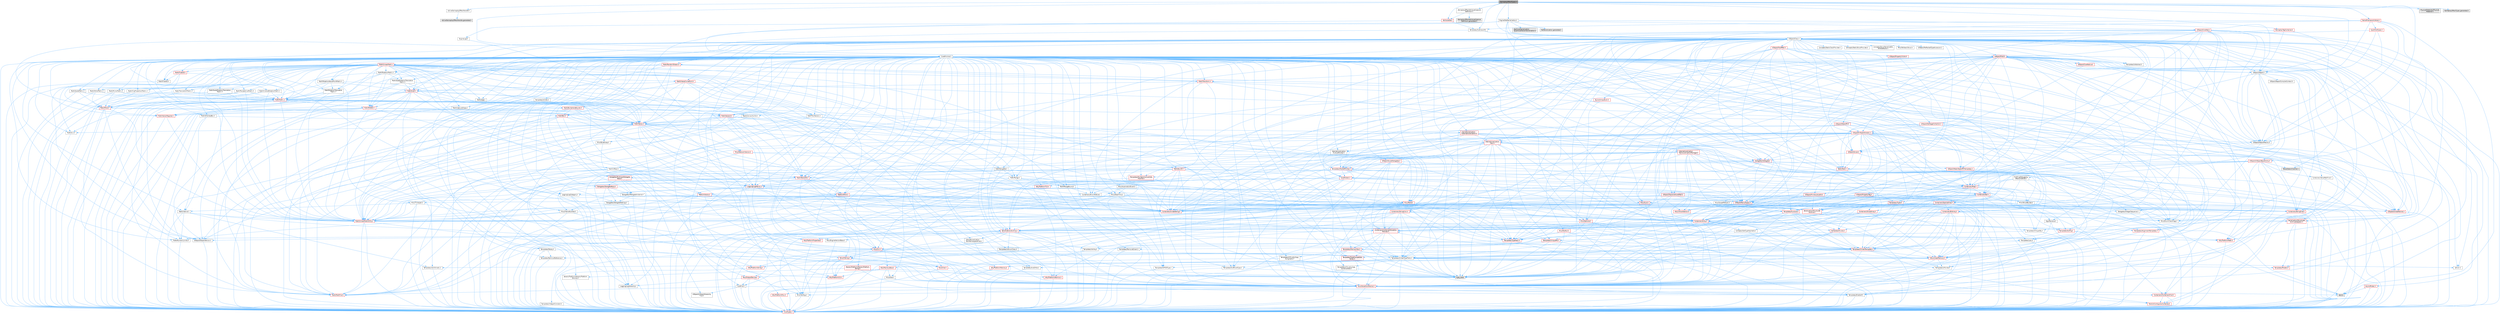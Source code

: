 digraph "GameplayEffectTypes.h"
{
 // INTERACTIVE_SVG=YES
 // LATEX_PDF_SIZE
  bgcolor="transparent";
  edge [fontname=Helvetica,fontsize=10,labelfontname=Helvetica,labelfontsize=10];
  node [fontname=Helvetica,fontsize=10,shape=box,height=0.2,width=0.4];
  Node1 [id="Node000001",label="GameplayEffectTypes.h",height=0.2,width=0.4,color="gray40", fillcolor="grey60", style="filled", fontcolor="black",tooltip=" "];
  Node1 -> Node2 [id="edge1_Node000001_Node000002",color="steelblue1",style="solid",tooltip=" "];
  Node2 [id="Node000002",label="ActiveGameplayEffectHandle.h",height=0.2,width=0.4,color="grey40", fillcolor="white", style="filled",URL="$db/d0a/ActiveGameplayEffectHandle_8h.html",tooltip=" "];
  Node2 -> Node3 [id="edge2_Node000002_Node000003",color="steelblue1",style="solid",tooltip=" "];
  Node3 [id="Node000003",label="ActiveGameplayEffectHandle.generated.h",height=0.2,width=0.4,color="grey60", fillcolor="#E0E0E0", style="filled",tooltip=" "];
  Node1 -> Node4 [id="edge3_Node000001_Node000004",color="steelblue1",style="solid",tooltip=" "];
  Node4 [id="Node000004",label="CoreMinimal.h",height=0.2,width=0.4,color="grey40", fillcolor="white", style="filled",URL="$d7/d67/CoreMinimal_8h.html",tooltip=" "];
  Node4 -> Node5 [id="edge4_Node000004_Node000005",color="steelblue1",style="solid",tooltip=" "];
  Node5 [id="Node000005",label="CoreTypes.h",height=0.2,width=0.4,color="red", fillcolor="#FFF0F0", style="filled",URL="$dc/dec/CoreTypes_8h.html",tooltip=" "];
  Node4 -> Node19 [id="edge5_Node000004_Node000019",color="steelblue1",style="solid",tooltip=" "];
  Node19 [id="Node000019",label="CoreFwd.h",height=0.2,width=0.4,color="grey40", fillcolor="white", style="filled",URL="$d1/d1e/CoreFwd_8h.html",tooltip=" "];
  Node19 -> Node5 [id="edge6_Node000019_Node000005",color="steelblue1",style="solid",tooltip=" "];
  Node19 -> Node20 [id="edge7_Node000019_Node000020",color="steelblue1",style="solid",tooltip=" "];
  Node20 [id="Node000020",label="Containers/ContainersFwd.h",height=0.2,width=0.4,color="red", fillcolor="#FFF0F0", style="filled",URL="$d4/d0a/ContainersFwd_8h.html",tooltip=" "];
  Node20 -> Node5 [id="edge8_Node000020_Node000005",color="steelblue1",style="solid",tooltip=" "];
  Node20 -> Node21 [id="edge9_Node000020_Node000021",color="steelblue1",style="solid",tooltip=" "];
  Node21 [id="Node000021",label="Traits/IsContiguousContainer.h",height=0.2,width=0.4,color="red", fillcolor="#FFF0F0", style="filled",URL="$d5/d3c/IsContiguousContainer_8h.html",tooltip=" "];
  Node21 -> Node5 [id="edge10_Node000021_Node000005",color="steelblue1",style="solid",tooltip=" "];
  Node19 -> Node24 [id="edge11_Node000019_Node000024",color="steelblue1",style="solid",tooltip=" "];
  Node24 [id="Node000024",label="Math/MathFwd.h",height=0.2,width=0.4,color="red", fillcolor="#FFF0F0", style="filled",URL="$d2/d10/MathFwd_8h.html",tooltip=" "];
  Node19 -> Node25 [id="edge12_Node000019_Node000025",color="steelblue1",style="solid",tooltip=" "];
  Node25 [id="Node000025",label="UObject/UObjectHierarchy\lFwd.h",height=0.2,width=0.4,color="grey40", fillcolor="white", style="filled",URL="$d3/d13/UObjectHierarchyFwd_8h.html",tooltip=" "];
  Node4 -> Node25 [id="edge13_Node000004_Node000025",color="steelblue1",style="solid",tooltip=" "];
  Node4 -> Node20 [id="edge14_Node000004_Node000020",color="steelblue1",style="solid",tooltip=" "];
  Node4 -> Node26 [id="edge15_Node000004_Node000026",color="steelblue1",style="solid",tooltip=" "];
  Node26 [id="Node000026",label="Misc/VarArgs.h",height=0.2,width=0.4,color="grey40", fillcolor="white", style="filled",URL="$d5/d6f/VarArgs_8h.html",tooltip=" "];
  Node26 -> Node5 [id="edge16_Node000026_Node000005",color="steelblue1",style="solid",tooltip=" "];
  Node4 -> Node27 [id="edge17_Node000004_Node000027",color="steelblue1",style="solid",tooltip=" "];
  Node27 [id="Node000027",label="Logging/LogVerbosity.h",height=0.2,width=0.4,color="grey40", fillcolor="white", style="filled",URL="$d2/d8f/LogVerbosity_8h.html",tooltip=" "];
  Node27 -> Node5 [id="edge18_Node000027_Node000005",color="steelblue1",style="solid",tooltip=" "];
  Node4 -> Node28 [id="edge19_Node000004_Node000028",color="steelblue1",style="solid",tooltip=" "];
  Node28 [id="Node000028",label="Misc/OutputDevice.h",height=0.2,width=0.4,color="red", fillcolor="#FFF0F0", style="filled",URL="$d7/d32/OutputDevice_8h.html",tooltip=" "];
  Node28 -> Node19 [id="edge20_Node000028_Node000019",color="steelblue1",style="solid",tooltip=" "];
  Node28 -> Node5 [id="edge21_Node000028_Node000005",color="steelblue1",style="solid",tooltip=" "];
  Node28 -> Node27 [id="edge22_Node000028_Node000027",color="steelblue1",style="solid",tooltip=" "];
  Node28 -> Node26 [id="edge23_Node000028_Node000026",color="steelblue1",style="solid",tooltip=" "];
  Node4 -> Node34 [id="edge24_Node000004_Node000034",color="steelblue1",style="solid",tooltip=" "];
  Node34 [id="Node000034",label="HAL/PlatformCrt.h",height=0.2,width=0.4,color="red", fillcolor="#FFF0F0", style="filled",URL="$d8/d75/PlatformCrt_8h.html",tooltip=" "];
  Node4 -> Node44 [id="edge25_Node000004_Node000044",color="steelblue1",style="solid",tooltip=" "];
  Node44 [id="Node000044",label="HAL/PlatformMisc.h",height=0.2,width=0.4,color="red", fillcolor="#FFF0F0", style="filled",URL="$d0/df5/PlatformMisc_8h.html",tooltip=" "];
  Node44 -> Node5 [id="edge26_Node000044_Node000005",color="steelblue1",style="solid",tooltip=" "];
  Node4 -> Node63 [id="edge27_Node000004_Node000063",color="steelblue1",style="solid",tooltip=" "];
  Node63 [id="Node000063",label="Misc/AssertionMacros.h",height=0.2,width=0.4,color="red", fillcolor="#FFF0F0", style="filled",URL="$d0/dfa/AssertionMacros_8h.html",tooltip=" "];
  Node63 -> Node5 [id="edge28_Node000063_Node000005",color="steelblue1",style="solid",tooltip=" "];
  Node63 -> Node44 [id="edge29_Node000063_Node000044",color="steelblue1",style="solid",tooltip=" "];
  Node63 -> Node64 [id="edge30_Node000063_Node000064",color="steelblue1",style="solid",tooltip=" "];
  Node64 [id="Node000064",label="Templates/EnableIf.h",height=0.2,width=0.4,color="grey40", fillcolor="white", style="filled",URL="$d7/d60/EnableIf_8h.html",tooltip=" "];
  Node64 -> Node5 [id="edge31_Node000064_Node000005",color="steelblue1",style="solid",tooltip=" "];
  Node63 -> Node26 [id="edge32_Node000063_Node000026",color="steelblue1",style="solid",tooltip=" "];
  Node63 -> Node71 [id="edge33_Node000063_Node000071",color="steelblue1",style="solid",tooltip=" "];
  Node71 [id="Node000071",label="atomic",height=0.2,width=0.4,color="grey60", fillcolor="#E0E0E0", style="filled",tooltip=" "];
  Node4 -> Node72 [id="edge34_Node000004_Node000072",color="steelblue1",style="solid",tooltip=" "];
  Node72 [id="Node000072",label="Templates/IsPointer.h",height=0.2,width=0.4,color="grey40", fillcolor="white", style="filled",URL="$d7/d05/IsPointer_8h.html",tooltip=" "];
  Node72 -> Node5 [id="edge35_Node000072_Node000005",color="steelblue1",style="solid",tooltip=" "];
  Node4 -> Node73 [id="edge36_Node000004_Node000073",color="steelblue1",style="solid",tooltip=" "];
  Node73 [id="Node000073",label="HAL/PlatformMemory.h",height=0.2,width=0.4,color="red", fillcolor="#FFF0F0", style="filled",URL="$de/d68/PlatformMemory_8h.html",tooltip=" "];
  Node73 -> Node5 [id="edge37_Node000073_Node000005",color="steelblue1",style="solid",tooltip=" "];
  Node4 -> Node56 [id="edge38_Node000004_Node000056",color="steelblue1",style="solid",tooltip=" "];
  Node56 [id="Node000056",label="HAL/PlatformAtomics.h",height=0.2,width=0.4,color="red", fillcolor="#FFF0F0", style="filled",URL="$d3/d36/PlatformAtomics_8h.html",tooltip=" "];
  Node56 -> Node5 [id="edge39_Node000056_Node000005",color="steelblue1",style="solid",tooltip=" "];
  Node4 -> Node78 [id="edge40_Node000004_Node000078",color="steelblue1",style="solid",tooltip=" "];
  Node78 [id="Node000078",label="Misc/Exec.h",height=0.2,width=0.4,color="grey40", fillcolor="white", style="filled",URL="$de/ddb/Exec_8h.html",tooltip=" "];
  Node78 -> Node5 [id="edge41_Node000078_Node000005",color="steelblue1",style="solid",tooltip=" "];
  Node78 -> Node63 [id="edge42_Node000078_Node000063",color="steelblue1",style="solid",tooltip=" "];
  Node4 -> Node79 [id="edge43_Node000004_Node000079",color="steelblue1",style="solid",tooltip=" "];
  Node79 [id="Node000079",label="HAL/MemoryBase.h",height=0.2,width=0.4,color="red", fillcolor="#FFF0F0", style="filled",URL="$d6/d9f/MemoryBase_8h.html",tooltip=" "];
  Node79 -> Node5 [id="edge44_Node000079_Node000005",color="steelblue1",style="solid",tooltip=" "];
  Node79 -> Node56 [id="edge45_Node000079_Node000056",color="steelblue1",style="solid",tooltip=" "];
  Node79 -> Node34 [id="edge46_Node000079_Node000034",color="steelblue1",style="solid",tooltip=" "];
  Node79 -> Node78 [id="edge47_Node000079_Node000078",color="steelblue1",style="solid",tooltip=" "];
  Node79 -> Node28 [id="edge48_Node000079_Node000028",color="steelblue1",style="solid",tooltip=" "];
  Node4 -> Node89 [id="edge49_Node000004_Node000089",color="steelblue1",style="solid",tooltip=" "];
  Node89 [id="Node000089",label="HAL/UnrealMemory.h",height=0.2,width=0.4,color="red", fillcolor="#FFF0F0", style="filled",URL="$d9/d96/UnrealMemory_8h.html",tooltip=" "];
  Node89 -> Node5 [id="edge50_Node000089_Node000005",color="steelblue1",style="solid",tooltip=" "];
  Node89 -> Node79 [id="edge51_Node000089_Node000079",color="steelblue1",style="solid",tooltip=" "];
  Node89 -> Node73 [id="edge52_Node000089_Node000073",color="steelblue1",style="solid",tooltip=" "];
  Node89 -> Node72 [id="edge53_Node000089_Node000072",color="steelblue1",style="solid",tooltip=" "];
  Node4 -> Node91 [id="edge54_Node000004_Node000091",color="steelblue1",style="solid",tooltip=" "];
  Node91 [id="Node000091",label="Templates/IsArithmetic.h",height=0.2,width=0.4,color="grey40", fillcolor="white", style="filled",URL="$d2/d5d/IsArithmetic_8h.html",tooltip=" "];
  Node91 -> Node5 [id="edge55_Node000091_Node000005",color="steelblue1",style="solid",tooltip=" "];
  Node4 -> Node85 [id="edge56_Node000004_Node000085",color="steelblue1",style="solid",tooltip=" "];
  Node85 [id="Node000085",label="Templates/AndOrNot.h",height=0.2,width=0.4,color="grey40", fillcolor="white", style="filled",URL="$db/d0a/AndOrNot_8h.html",tooltip=" "];
  Node85 -> Node5 [id="edge57_Node000085_Node000005",color="steelblue1",style="solid",tooltip=" "];
  Node4 -> Node92 [id="edge58_Node000004_Node000092",color="steelblue1",style="solid",tooltip=" "];
  Node92 [id="Node000092",label="Templates/IsPODType.h",height=0.2,width=0.4,color="grey40", fillcolor="white", style="filled",URL="$d7/db1/IsPODType_8h.html",tooltip=" "];
  Node92 -> Node5 [id="edge59_Node000092_Node000005",color="steelblue1",style="solid",tooltip=" "];
  Node4 -> Node93 [id="edge60_Node000004_Node000093",color="steelblue1",style="solid",tooltip=" "];
  Node93 [id="Node000093",label="Templates/IsUECoreType.h",height=0.2,width=0.4,color="grey40", fillcolor="white", style="filled",URL="$d1/db8/IsUECoreType_8h.html",tooltip=" "];
  Node93 -> Node5 [id="edge61_Node000093_Node000005",color="steelblue1",style="solid",tooltip=" "];
  Node93 -> Node9 [id="edge62_Node000093_Node000009",color="steelblue1",style="solid",tooltip=" "];
  Node9 [id="Node000009",label="type_traits",height=0.2,width=0.4,color="grey60", fillcolor="#E0E0E0", style="filled",tooltip=" "];
  Node4 -> Node86 [id="edge63_Node000004_Node000086",color="steelblue1",style="solid",tooltip=" "];
  Node86 [id="Node000086",label="Templates/IsTriviallyCopy\lConstructible.h",height=0.2,width=0.4,color="grey40", fillcolor="white", style="filled",URL="$d3/d78/IsTriviallyCopyConstructible_8h.html",tooltip=" "];
  Node86 -> Node5 [id="edge64_Node000086_Node000005",color="steelblue1",style="solid",tooltip=" "];
  Node86 -> Node9 [id="edge65_Node000086_Node000009",color="steelblue1",style="solid",tooltip=" "];
  Node4 -> Node94 [id="edge66_Node000004_Node000094",color="steelblue1",style="solid",tooltip=" "];
  Node94 [id="Node000094",label="Templates/UnrealTypeTraits.h",height=0.2,width=0.4,color="grey40", fillcolor="white", style="filled",URL="$d2/d2d/UnrealTypeTraits_8h.html",tooltip=" "];
  Node94 -> Node5 [id="edge67_Node000094_Node000005",color="steelblue1",style="solid",tooltip=" "];
  Node94 -> Node72 [id="edge68_Node000094_Node000072",color="steelblue1",style="solid",tooltip=" "];
  Node94 -> Node63 [id="edge69_Node000094_Node000063",color="steelblue1",style="solid",tooltip=" "];
  Node94 -> Node85 [id="edge70_Node000094_Node000085",color="steelblue1",style="solid",tooltip=" "];
  Node94 -> Node64 [id="edge71_Node000094_Node000064",color="steelblue1",style="solid",tooltip=" "];
  Node94 -> Node91 [id="edge72_Node000094_Node000091",color="steelblue1",style="solid",tooltip=" "];
  Node94 -> Node31 [id="edge73_Node000094_Node000031",color="steelblue1",style="solid",tooltip=" "];
  Node31 [id="Node000031",label="IsEnum.h",height=0.2,width=0.4,color="grey40", fillcolor="white", style="filled",URL="$d4/de5/IsEnum_8h.html",tooltip=" "];
  Node94 -> Node95 [id="edge74_Node000094_Node000095",color="steelblue1",style="solid",tooltip=" "];
  Node95 [id="Node000095",label="Templates/Models.h",height=0.2,width=0.4,color="red", fillcolor="#FFF0F0", style="filled",URL="$d3/d0c/Models_8h.html",tooltip=" "];
  Node94 -> Node92 [id="edge75_Node000094_Node000092",color="steelblue1",style="solid",tooltip=" "];
  Node94 -> Node93 [id="edge76_Node000094_Node000093",color="steelblue1",style="solid",tooltip=" "];
  Node94 -> Node86 [id="edge77_Node000094_Node000086",color="steelblue1",style="solid",tooltip=" "];
  Node4 -> Node64 [id="edge78_Node000004_Node000064",color="steelblue1",style="solid",tooltip=" "];
  Node4 -> Node96 [id="edge79_Node000004_Node000096",color="steelblue1",style="solid",tooltip=" "];
  Node96 [id="Node000096",label="Templates/RemoveReference.h",height=0.2,width=0.4,color="grey40", fillcolor="white", style="filled",URL="$da/dbe/RemoveReference_8h.html",tooltip=" "];
  Node96 -> Node5 [id="edge80_Node000096_Node000005",color="steelblue1",style="solid",tooltip=" "];
  Node4 -> Node97 [id="edge81_Node000004_Node000097",color="steelblue1",style="solid",tooltip=" "];
  Node97 [id="Node000097",label="Templates/IntegralConstant.h",height=0.2,width=0.4,color="grey40", fillcolor="white", style="filled",URL="$db/d1b/IntegralConstant_8h.html",tooltip=" "];
  Node97 -> Node5 [id="edge82_Node000097_Node000005",color="steelblue1",style="solid",tooltip=" "];
  Node4 -> Node98 [id="edge83_Node000004_Node000098",color="steelblue1",style="solid",tooltip=" "];
  Node98 [id="Node000098",label="Templates/IsClass.h",height=0.2,width=0.4,color="grey40", fillcolor="white", style="filled",URL="$db/dcb/IsClass_8h.html",tooltip=" "];
  Node98 -> Node5 [id="edge84_Node000098_Node000005",color="steelblue1",style="solid",tooltip=" "];
  Node4 -> Node99 [id="edge85_Node000004_Node000099",color="steelblue1",style="solid",tooltip=" "];
  Node99 [id="Node000099",label="Templates/TypeCompatible\lBytes.h",height=0.2,width=0.4,color="red", fillcolor="#FFF0F0", style="filled",URL="$df/d0a/TypeCompatibleBytes_8h.html",tooltip=" "];
  Node99 -> Node5 [id="edge86_Node000099_Node000005",color="steelblue1",style="solid",tooltip=" "];
  Node99 -> Node9 [id="edge87_Node000099_Node000009",color="steelblue1",style="solid",tooltip=" "];
  Node4 -> Node21 [id="edge88_Node000004_Node000021",color="steelblue1",style="solid",tooltip=" "];
  Node4 -> Node100 [id="edge89_Node000004_Node000100",color="steelblue1",style="solid",tooltip=" "];
  Node100 [id="Node000100",label="Templates/UnrealTemplate.h",height=0.2,width=0.4,color="red", fillcolor="#FFF0F0", style="filled",URL="$d4/d24/UnrealTemplate_8h.html",tooltip=" "];
  Node100 -> Node5 [id="edge90_Node000100_Node000005",color="steelblue1",style="solid",tooltip=" "];
  Node100 -> Node72 [id="edge91_Node000100_Node000072",color="steelblue1",style="solid",tooltip=" "];
  Node100 -> Node89 [id="edge92_Node000100_Node000089",color="steelblue1",style="solid",tooltip=" "];
  Node100 -> Node94 [id="edge93_Node000100_Node000094",color="steelblue1",style="solid",tooltip=" "];
  Node100 -> Node96 [id="edge94_Node000100_Node000096",color="steelblue1",style="solid",tooltip=" "];
  Node100 -> Node99 [id="edge95_Node000100_Node000099",color="steelblue1",style="solid",tooltip=" "];
  Node100 -> Node21 [id="edge96_Node000100_Node000021",color="steelblue1",style="solid",tooltip=" "];
  Node100 -> Node9 [id="edge97_Node000100_Node000009",color="steelblue1",style="solid",tooltip=" "];
  Node4 -> Node49 [id="edge98_Node000004_Node000049",color="steelblue1",style="solid",tooltip=" "];
  Node49 [id="Node000049",label="Math/NumericLimits.h",height=0.2,width=0.4,color="grey40", fillcolor="white", style="filled",URL="$df/d1b/NumericLimits_8h.html",tooltip=" "];
  Node49 -> Node5 [id="edge99_Node000049_Node000005",color="steelblue1",style="solid",tooltip=" "];
  Node4 -> Node104 [id="edge100_Node000004_Node000104",color="steelblue1",style="solid",tooltip=" "];
  Node104 [id="Node000104",label="HAL/PlatformMath.h",height=0.2,width=0.4,color="red", fillcolor="#FFF0F0", style="filled",URL="$dc/d53/PlatformMath_8h.html",tooltip=" "];
  Node104 -> Node5 [id="edge101_Node000104_Node000005",color="steelblue1",style="solid",tooltip=" "];
  Node4 -> Node87 [id="edge102_Node000004_Node000087",color="steelblue1",style="solid",tooltip=" "];
  Node87 [id="Node000087",label="Templates/IsTriviallyCopy\lAssignable.h",height=0.2,width=0.4,color="grey40", fillcolor="white", style="filled",URL="$d2/df2/IsTriviallyCopyAssignable_8h.html",tooltip=" "];
  Node87 -> Node5 [id="edge103_Node000087_Node000005",color="steelblue1",style="solid",tooltip=" "];
  Node87 -> Node9 [id="edge104_Node000087_Node000009",color="steelblue1",style="solid",tooltip=" "];
  Node4 -> Node112 [id="edge105_Node000004_Node000112",color="steelblue1",style="solid",tooltip=" "];
  Node112 [id="Node000112",label="Templates/MemoryOps.h",height=0.2,width=0.4,color="red", fillcolor="#FFF0F0", style="filled",URL="$db/dea/MemoryOps_8h.html",tooltip=" "];
  Node112 -> Node5 [id="edge106_Node000112_Node000005",color="steelblue1",style="solid",tooltip=" "];
  Node112 -> Node89 [id="edge107_Node000112_Node000089",color="steelblue1",style="solid",tooltip=" "];
  Node112 -> Node87 [id="edge108_Node000112_Node000087",color="steelblue1",style="solid",tooltip=" "];
  Node112 -> Node86 [id="edge109_Node000112_Node000086",color="steelblue1",style="solid",tooltip=" "];
  Node112 -> Node94 [id="edge110_Node000112_Node000094",color="steelblue1",style="solid",tooltip=" "];
  Node112 -> Node9 [id="edge111_Node000112_Node000009",color="steelblue1",style="solid",tooltip=" "];
  Node4 -> Node113 [id="edge112_Node000004_Node000113",color="steelblue1",style="solid",tooltip=" "];
  Node113 [id="Node000113",label="Containers/ContainerAllocation\lPolicies.h",height=0.2,width=0.4,color="red", fillcolor="#FFF0F0", style="filled",URL="$d7/dff/ContainerAllocationPolicies_8h.html",tooltip=" "];
  Node113 -> Node5 [id="edge113_Node000113_Node000005",color="steelblue1",style="solid",tooltip=" "];
  Node113 -> Node113 [id="edge114_Node000113_Node000113",color="steelblue1",style="solid",tooltip=" "];
  Node113 -> Node104 [id="edge115_Node000113_Node000104",color="steelblue1",style="solid",tooltip=" "];
  Node113 -> Node89 [id="edge116_Node000113_Node000089",color="steelblue1",style="solid",tooltip=" "];
  Node113 -> Node49 [id="edge117_Node000113_Node000049",color="steelblue1",style="solid",tooltip=" "];
  Node113 -> Node63 [id="edge118_Node000113_Node000063",color="steelblue1",style="solid",tooltip=" "];
  Node113 -> Node112 [id="edge119_Node000113_Node000112",color="steelblue1",style="solid",tooltip=" "];
  Node113 -> Node99 [id="edge120_Node000113_Node000099",color="steelblue1",style="solid",tooltip=" "];
  Node113 -> Node9 [id="edge121_Node000113_Node000009",color="steelblue1",style="solid",tooltip=" "];
  Node4 -> Node116 [id="edge122_Node000004_Node000116",color="steelblue1",style="solid",tooltip=" "];
  Node116 [id="Node000116",label="Templates/IsEnumClass.h",height=0.2,width=0.4,color="grey40", fillcolor="white", style="filled",URL="$d7/d15/IsEnumClass_8h.html",tooltip=" "];
  Node116 -> Node5 [id="edge123_Node000116_Node000005",color="steelblue1",style="solid",tooltip=" "];
  Node116 -> Node85 [id="edge124_Node000116_Node000085",color="steelblue1",style="solid",tooltip=" "];
  Node4 -> Node117 [id="edge125_Node000004_Node000117",color="steelblue1",style="solid",tooltip=" "];
  Node117 [id="Node000117",label="HAL/PlatformProperties.h",height=0.2,width=0.4,color="red", fillcolor="#FFF0F0", style="filled",URL="$d9/db0/PlatformProperties_8h.html",tooltip=" "];
  Node117 -> Node5 [id="edge126_Node000117_Node000005",color="steelblue1",style="solid",tooltip=" "];
  Node4 -> Node120 [id="edge127_Node000004_Node000120",color="steelblue1",style="solid",tooltip=" "];
  Node120 [id="Node000120",label="Misc/EngineVersionBase.h",height=0.2,width=0.4,color="grey40", fillcolor="white", style="filled",URL="$d5/d2b/EngineVersionBase_8h.html",tooltip=" "];
  Node120 -> Node5 [id="edge128_Node000120_Node000005",color="steelblue1",style="solid",tooltip=" "];
  Node4 -> Node121 [id="edge129_Node000004_Node000121",color="steelblue1",style="solid",tooltip=" "];
  Node121 [id="Node000121",label="Internationalization\l/TextNamespaceFwd.h",height=0.2,width=0.4,color="grey40", fillcolor="white", style="filled",URL="$d8/d97/TextNamespaceFwd_8h.html",tooltip=" "];
  Node121 -> Node5 [id="edge130_Node000121_Node000005",color="steelblue1",style="solid",tooltip=" "];
  Node4 -> Node122 [id="edge131_Node000004_Node000122",color="steelblue1",style="solid",tooltip=" "];
  Node122 [id="Node000122",label="Serialization/Archive.h",height=0.2,width=0.4,color="red", fillcolor="#FFF0F0", style="filled",URL="$d7/d3b/Archive_8h.html",tooltip=" "];
  Node122 -> Node19 [id="edge132_Node000122_Node000019",color="steelblue1",style="solid",tooltip=" "];
  Node122 -> Node5 [id="edge133_Node000122_Node000005",color="steelblue1",style="solid",tooltip=" "];
  Node122 -> Node117 [id="edge134_Node000122_Node000117",color="steelblue1",style="solid",tooltip=" "];
  Node122 -> Node121 [id="edge135_Node000122_Node000121",color="steelblue1",style="solid",tooltip=" "];
  Node122 -> Node24 [id="edge136_Node000122_Node000024",color="steelblue1",style="solid",tooltip=" "];
  Node122 -> Node63 [id="edge137_Node000122_Node000063",color="steelblue1",style="solid",tooltip=" "];
  Node122 -> Node120 [id="edge138_Node000122_Node000120",color="steelblue1",style="solid",tooltip=" "];
  Node122 -> Node26 [id="edge139_Node000122_Node000026",color="steelblue1",style="solid",tooltip=" "];
  Node122 -> Node64 [id="edge140_Node000122_Node000064",color="steelblue1",style="solid",tooltip=" "];
  Node122 -> Node116 [id="edge141_Node000122_Node000116",color="steelblue1",style="solid",tooltip=" "];
  Node122 -> Node100 [id="edge142_Node000122_Node000100",color="steelblue1",style="solid",tooltip=" "];
  Node122 -> Node125 [id="edge143_Node000122_Node000125",color="steelblue1",style="solid",tooltip=" "];
  Node125 [id="Node000125",label="UObject/ObjectVersion.h",height=0.2,width=0.4,color="grey40", fillcolor="white", style="filled",URL="$da/d63/ObjectVersion_8h.html",tooltip=" "];
  Node125 -> Node5 [id="edge144_Node000125_Node000005",color="steelblue1",style="solid",tooltip=" "];
  Node4 -> Node126 [id="edge145_Node000004_Node000126",color="steelblue1",style="solid",tooltip=" "];
  Node126 [id="Node000126",label="Templates/Less.h",height=0.2,width=0.4,color="grey40", fillcolor="white", style="filled",URL="$de/dc8/Less_8h.html",tooltip=" "];
  Node126 -> Node5 [id="edge146_Node000126_Node000005",color="steelblue1",style="solid",tooltip=" "];
  Node126 -> Node100 [id="edge147_Node000126_Node000100",color="steelblue1",style="solid",tooltip=" "];
  Node4 -> Node127 [id="edge148_Node000004_Node000127",color="steelblue1",style="solid",tooltip=" "];
  Node127 [id="Node000127",label="Templates/Sorting.h",height=0.2,width=0.4,color="red", fillcolor="#FFF0F0", style="filled",URL="$d3/d9e/Sorting_8h.html",tooltip=" "];
  Node127 -> Node5 [id="edge149_Node000127_Node000005",color="steelblue1",style="solid",tooltip=" "];
  Node127 -> Node104 [id="edge150_Node000127_Node000104",color="steelblue1",style="solid",tooltip=" "];
  Node127 -> Node126 [id="edge151_Node000127_Node000126",color="steelblue1",style="solid",tooltip=" "];
  Node4 -> Node138 [id="edge152_Node000004_Node000138",color="steelblue1",style="solid",tooltip=" "];
  Node138 [id="Node000138",label="Misc/Char.h",height=0.2,width=0.4,color="red", fillcolor="#FFF0F0", style="filled",URL="$d0/d58/Char_8h.html",tooltip=" "];
  Node138 -> Node5 [id="edge153_Node000138_Node000005",color="steelblue1",style="solid",tooltip=" "];
  Node138 -> Node9 [id="edge154_Node000138_Node000009",color="steelblue1",style="solid",tooltip=" "];
  Node4 -> Node141 [id="edge155_Node000004_Node000141",color="steelblue1",style="solid",tooltip=" "];
  Node141 [id="Node000141",label="GenericPlatform/GenericPlatform\lStricmp.h",height=0.2,width=0.4,color="grey40", fillcolor="white", style="filled",URL="$d2/d86/GenericPlatformStricmp_8h.html",tooltip=" "];
  Node141 -> Node5 [id="edge156_Node000141_Node000005",color="steelblue1",style="solid",tooltip=" "];
  Node4 -> Node142 [id="edge157_Node000004_Node000142",color="steelblue1",style="solid",tooltip=" "];
  Node142 [id="Node000142",label="GenericPlatform/GenericPlatform\lString.h",height=0.2,width=0.4,color="red", fillcolor="#FFF0F0", style="filled",URL="$dd/d20/GenericPlatformString_8h.html",tooltip=" "];
  Node142 -> Node5 [id="edge158_Node000142_Node000005",color="steelblue1",style="solid",tooltip=" "];
  Node142 -> Node141 [id="edge159_Node000142_Node000141",color="steelblue1",style="solid",tooltip=" "];
  Node142 -> Node64 [id="edge160_Node000142_Node000064",color="steelblue1",style="solid",tooltip=" "];
  Node142 -> Node9 [id="edge161_Node000142_Node000009",color="steelblue1",style="solid",tooltip=" "];
  Node4 -> Node75 [id="edge162_Node000004_Node000075",color="steelblue1",style="solid",tooltip=" "];
  Node75 [id="Node000075",label="HAL/PlatformString.h",height=0.2,width=0.4,color="red", fillcolor="#FFF0F0", style="filled",URL="$db/db5/PlatformString_8h.html",tooltip=" "];
  Node75 -> Node5 [id="edge163_Node000075_Node000005",color="steelblue1",style="solid",tooltip=" "];
  Node4 -> Node145 [id="edge164_Node000004_Node000145",color="steelblue1",style="solid",tooltip=" "];
  Node145 [id="Node000145",label="Misc/CString.h",height=0.2,width=0.4,color="red", fillcolor="#FFF0F0", style="filled",URL="$d2/d49/CString_8h.html",tooltip=" "];
  Node145 -> Node5 [id="edge165_Node000145_Node000005",color="steelblue1",style="solid",tooltip=" "];
  Node145 -> Node34 [id="edge166_Node000145_Node000034",color="steelblue1",style="solid",tooltip=" "];
  Node145 -> Node75 [id="edge167_Node000145_Node000075",color="steelblue1",style="solid",tooltip=" "];
  Node145 -> Node63 [id="edge168_Node000145_Node000063",color="steelblue1",style="solid",tooltip=" "];
  Node145 -> Node138 [id="edge169_Node000145_Node000138",color="steelblue1",style="solid",tooltip=" "];
  Node145 -> Node26 [id="edge170_Node000145_Node000026",color="steelblue1",style="solid",tooltip=" "];
  Node4 -> Node146 [id="edge171_Node000004_Node000146",color="steelblue1",style="solid",tooltip=" "];
  Node146 [id="Node000146",label="Misc/Crc.h",height=0.2,width=0.4,color="red", fillcolor="#FFF0F0", style="filled",URL="$d4/dd2/Crc_8h.html",tooltip=" "];
  Node146 -> Node5 [id="edge172_Node000146_Node000005",color="steelblue1",style="solid",tooltip=" "];
  Node146 -> Node75 [id="edge173_Node000146_Node000075",color="steelblue1",style="solid",tooltip=" "];
  Node146 -> Node63 [id="edge174_Node000146_Node000063",color="steelblue1",style="solid",tooltip=" "];
  Node146 -> Node145 [id="edge175_Node000146_Node000145",color="steelblue1",style="solid",tooltip=" "];
  Node146 -> Node138 [id="edge176_Node000146_Node000138",color="steelblue1",style="solid",tooltip=" "];
  Node146 -> Node94 [id="edge177_Node000146_Node000094",color="steelblue1",style="solid",tooltip=" "];
  Node4 -> Node137 [id="edge178_Node000004_Node000137",color="steelblue1",style="solid",tooltip=" "];
  Node137 [id="Node000137",label="Math/UnrealMathUtility.h",height=0.2,width=0.4,color="red", fillcolor="#FFF0F0", style="filled",URL="$db/db8/UnrealMathUtility_8h.html",tooltip=" "];
  Node137 -> Node5 [id="edge179_Node000137_Node000005",color="steelblue1",style="solid",tooltip=" "];
  Node137 -> Node63 [id="edge180_Node000137_Node000063",color="steelblue1",style="solid",tooltip=" "];
  Node137 -> Node104 [id="edge181_Node000137_Node000104",color="steelblue1",style="solid",tooltip=" "];
  Node137 -> Node24 [id="edge182_Node000137_Node000024",color="steelblue1",style="solid",tooltip=" "];
  Node4 -> Node147 [id="edge183_Node000004_Node000147",color="steelblue1",style="solid",tooltip=" "];
  Node147 [id="Node000147",label="Containers/UnrealString.h",height=0.2,width=0.4,color="red", fillcolor="#FFF0F0", style="filled",URL="$d5/dba/UnrealString_8h.html",tooltip=" "];
  Node4 -> Node151 [id="edge184_Node000004_Node000151",color="steelblue1",style="solid",tooltip=" "];
  Node151 [id="Node000151",label="Containers/Array.h",height=0.2,width=0.4,color="red", fillcolor="#FFF0F0", style="filled",URL="$df/dd0/Array_8h.html",tooltip=" "];
  Node151 -> Node5 [id="edge185_Node000151_Node000005",color="steelblue1",style="solid",tooltip=" "];
  Node151 -> Node63 [id="edge186_Node000151_Node000063",color="steelblue1",style="solid",tooltip=" "];
  Node151 -> Node89 [id="edge187_Node000151_Node000089",color="steelblue1",style="solid",tooltip=" "];
  Node151 -> Node94 [id="edge188_Node000151_Node000094",color="steelblue1",style="solid",tooltip=" "];
  Node151 -> Node100 [id="edge189_Node000151_Node000100",color="steelblue1",style="solid",tooltip=" "];
  Node151 -> Node113 [id="edge190_Node000151_Node000113",color="steelblue1",style="solid",tooltip=" "];
  Node151 -> Node122 [id="edge191_Node000151_Node000122",color="steelblue1",style="solid",tooltip=" "];
  Node151 -> Node172 [id="edge192_Node000151_Node000172",color="steelblue1",style="solid",tooltip=" "];
  Node172 [id="Node000172",label="Concepts/GetTypeHashable.h",height=0.2,width=0.4,color="grey40", fillcolor="white", style="filled",URL="$d3/da2/GetTypeHashable_8h.html",tooltip=" "];
  Node172 -> Node5 [id="edge193_Node000172_Node000005",color="steelblue1",style="solid",tooltip=" "];
  Node172 -> Node163 [id="edge194_Node000172_Node000163",color="steelblue1",style="solid",tooltip=" "];
  Node163 [id="Node000163",label="Templates/TypeHash.h",height=0.2,width=0.4,color="red", fillcolor="#FFF0F0", style="filled",URL="$d1/d62/TypeHash_8h.html",tooltip=" "];
  Node163 -> Node5 [id="edge195_Node000163_Node000005",color="steelblue1",style="solid",tooltip=" "];
  Node163 -> Node146 [id="edge196_Node000163_Node000146",color="steelblue1",style="solid",tooltip=" "];
  Node163 -> Node9 [id="edge197_Node000163_Node000009",color="steelblue1",style="solid",tooltip=" "];
  Node151 -> Node130 [id="edge198_Node000151_Node000130",color="steelblue1",style="solid",tooltip=" "];
  Node130 [id="Node000130",label="Templates/Invoke.h",height=0.2,width=0.4,color="red", fillcolor="#FFF0F0", style="filled",URL="$d7/deb/Invoke_8h.html",tooltip=" "];
  Node130 -> Node5 [id="edge199_Node000130_Node000005",color="steelblue1",style="solid",tooltip=" "];
  Node130 -> Node100 [id="edge200_Node000130_Node000100",color="steelblue1",style="solid",tooltip=" "];
  Node130 -> Node9 [id="edge201_Node000130_Node000009",color="steelblue1",style="solid",tooltip=" "];
  Node151 -> Node126 [id="edge202_Node000151_Node000126",color="steelblue1",style="solid",tooltip=" "];
  Node151 -> Node127 [id="edge203_Node000151_Node000127",color="steelblue1",style="solid",tooltip=" "];
  Node151 -> Node174 [id="edge204_Node000151_Node000174",color="steelblue1",style="solid",tooltip=" "];
  Node174 [id="Node000174",label="Templates/AlignmentTemplates.h",height=0.2,width=0.4,color="red", fillcolor="#FFF0F0", style="filled",URL="$dd/d32/AlignmentTemplates_8h.html",tooltip=" "];
  Node174 -> Node5 [id="edge205_Node000174_Node000005",color="steelblue1",style="solid",tooltip=" "];
  Node174 -> Node72 [id="edge206_Node000174_Node000072",color="steelblue1",style="solid",tooltip=" "];
  Node151 -> Node9 [id="edge207_Node000151_Node000009",color="steelblue1",style="solid",tooltip=" "];
  Node4 -> Node175 [id="edge208_Node000004_Node000175",color="steelblue1",style="solid",tooltip=" "];
  Node175 [id="Node000175",label="Misc/FrameNumber.h",height=0.2,width=0.4,color="grey40", fillcolor="white", style="filled",URL="$dd/dbd/FrameNumber_8h.html",tooltip=" "];
  Node175 -> Node5 [id="edge209_Node000175_Node000005",color="steelblue1",style="solid",tooltip=" "];
  Node175 -> Node49 [id="edge210_Node000175_Node000049",color="steelblue1",style="solid",tooltip=" "];
  Node175 -> Node137 [id="edge211_Node000175_Node000137",color="steelblue1",style="solid",tooltip=" "];
  Node175 -> Node64 [id="edge212_Node000175_Node000064",color="steelblue1",style="solid",tooltip=" "];
  Node175 -> Node94 [id="edge213_Node000175_Node000094",color="steelblue1",style="solid",tooltip=" "];
  Node4 -> Node176 [id="edge214_Node000004_Node000176",color="steelblue1",style="solid",tooltip=" "];
  Node176 [id="Node000176",label="Misc/Timespan.h",height=0.2,width=0.4,color="grey40", fillcolor="white", style="filled",URL="$da/dd9/Timespan_8h.html",tooltip=" "];
  Node176 -> Node5 [id="edge215_Node000176_Node000005",color="steelblue1",style="solid",tooltip=" "];
  Node176 -> Node177 [id="edge216_Node000176_Node000177",color="steelblue1",style="solid",tooltip=" "];
  Node177 [id="Node000177",label="Math/Interval.h",height=0.2,width=0.4,color="grey40", fillcolor="white", style="filled",URL="$d1/d55/Interval_8h.html",tooltip=" "];
  Node177 -> Node5 [id="edge217_Node000177_Node000005",color="steelblue1",style="solid",tooltip=" "];
  Node177 -> Node91 [id="edge218_Node000177_Node000091",color="steelblue1",style="solid",tooltip=" "];
  Node177 -> Node94 [id="edge219_Node000177_Node000094",color="steelblue1",style="solid",tooltip=" "];
  Node177 -> Node49 [id="edge220_Node000177_Node000049",color="steelblue1",style="solid",tooltip=" "];
  Node177 -> Node137 [id="edge221_Node000177_Node000137",color="steelblue1",style="solid",tooltip=" "];
  Node176 -> Node137 [id="edge222_Node000176_Node000137",color="steelblue1",style="solid",tooltip=" "];
  Node176 -> Node63 [id="edge223_Node000176_Node000063",color="steelblue1",style="solid",tooltip=" "];
  Node4 -> Node178 [id="edge224_Node000004_Node000178",color="steelblue1",style="solid",tooltip=" "];
  Node178 [id="Node000178",label="Containers/StringConv.h",height=0.2,width=0.4,color="red", fillcolor="#FFF0F0", style="filled",URL="$d3/ddf/StringConv_8h.html",tooltip=" "];
  Node178 -> Node5 [id="edge225_Node000178_Node000005",color="steelblue1",style="solid",tooltip=" "];
  Node178 -> Node63 [id="edge226_Node000178_Node000063",color="steelblue1",style="solid",tooltip=" "];
  Node178 -> Node113 [id="edge227_Node000178_Node000113",color="steelblue1",style="solid",tooltip=" "];
  Node178 -> Node151 [id="edge228_Node000178_Node000151",color="steelblue1",style="solid",tooltip=" "];
  Node178 -> Node145 [id="edge229_Node000178_Node000145",color="steelblue1",style="solid",tooltip=" "];
  Node178 -> Node179 [id="edge230_Node000178_Node000179",color="steelblue1",style="solid",tooltip=" "];
  Node179 [id="Node000179",label="Templates/IsArray.h",height=0.2,width=0.4,color="grey40", fillcolor="white", style="filled",URL="$d8/d8d/IsArray_8h.html",tooltip=" "];
  Node179 -> Node5 [id="edge231_Node000179_Node000005",color="steelblue1",style="solid",tooltip=" "];
  Node178 -> Node100 [id="edge232_Node000178_Node000100",color="steelblue1",style="solid",tooltip=" "];
  Node178 -> Node94 [id="edge233_Node000178_Node000094",color="steelblue1",style="solid",tooltip=" "];
  Node178 -> Node21 [id="edge234_Node000178_Node000021",color="steelblue1",style="solid",tooltip=" "];
  Node178 -> Node9 [id="edge235_Node000178_Node000009",color="steelblue1",style="solid",tooltip=" "];
  Node4 -> Node180 [id="edge236_Node000004_Node000180",color="steelblue1",style="solid",tooltip=" "];
  Node180 [id="Node000180",label="UObject/UnrealNames.h",height=0.2,width=0.4,color="red", fillcolor="#FFF0F0", style="filled",URL="$d8/db1/UnrealNames_8h.html",tooltip=" "];
  Node180 -> Node5 [id="edge237_Node000180_Node000005",color="steelblue1",style="solid",tooltip=" "];
  Node4 -> Node182 [id="edge238_Node000004_Node000182",color="steelblue1",style="solid",tooltip=" "];
  Node182 [id="Node000182",label="UObject/NameTypes.h",height=0.2,width=0.4,color="red", fillcolor="#FFF0F0", style="filled",URL="$d6/d35/NameTypes_8h.html",tooltip=" "];
  Node182 -> Node5 [id="edge239_Node000182_Node000005",color="steelblue1",style="solid",tooltip=" "];
  Node182 -> Node63 [id="edge240_Node000182_Node000063",color="steelblue1",style="solid",tooltip=" "];
  Node182 -> Node89 [id="edge241_Node000182_Node000089",color="steelblue1",style="solid",tooltip=" "];
  Node182 -> Node94 [id="edge242_Node000182_Node000094",color="steelblue1",style="solid",tooltip=" "];
  Node182 -> Node100 [id="edge243_Node000182_Node000100",color="steelblue1",style="solid",tooltip=" "];
  Node182 -> Node147 [id="edge244_Node000182_Node000147",color="steelblue1",style="solid",tooltip=" "];
  Node182 -> Node183 [id="edge245_Node000182_Node000183",color="steelblue1",style="solid",tooltip=" "];
  Node183 [id="Node000183",label="HAL/CriticalSection.h",height=0.2,width=0.4,color="red", fillcolor="#FFF0F0", style="filled",URL="$d6/d90/CriticalSection_8h.html",tooltip=" "];
  Node182 -> Node178 [id="edge246_Node000182_Node000178",color="steelblue1",style="solid",tooltip=" "];
  Node182 -> Node46 [id="edge247_Node000182_Node000046",color="steelblue1",style="solid",tooltip=" "];
  Node46 [id="Node000046",label="Containers/StringFwd.h",height=0.2,width=0.4,color="red", fillcolor="#FFF0F0", style="filled",URL="$df/d37/StringFwd_8h.html",tooltip=" "];
  Node46 -> Node5 [id="edge248_Node000046_Node000005",color="steelblue1",style="solid",tooltip=" "];
  Node46 -> Node21 [id="edge249_Node000046_Node000021",color="steelblue1",style="solid",tooltip=" "];
  Node182 -> Node180 [id="edge250_Node000182_Node000180",color="steelblue1",style="solid",tooltip=" "];
  Node4 -> Node190 [id="edge251_Node000004_Node000190",color="steelblue1",style="solid",tooltip=" "];
  Node190 [id="Node000190",label="Misc/Parse.h",height=0.2,width=0.4,color="red", fillcolor="#FFF0F0", style="filled",URL="$dc/d71/Parse_8h.html",tooltip=" "];
  Node190 -> Node46 [id="edge252_Node000190_Node000046",color="steelblue1",style="solid",tooltip=" "];
  Node190 -> Node147 [id="edge253_Node000190_Node000147",color="steelblue1",style="solid",tooltip=" "];
  Node190 -> Node5 [id="edge254_Node000190_Node000005",color="steelblue1",style="solid",tooltip=" "];
  Node190 -> Node34 [id="edge255_Node000190_Node000034",color="steelblue1",style="solid",tooltip=" "];
  Node190 -> Node51 [id="edge256_Node000190_Node000051",color="steelblue1",style="solid",tooltip=" "];
  Node51 [id="Node000051",label="Misc/EnumClassFlags.h",height=0.2,width=0.4,color="grey40", fillcolor="white", style="filled",URL="$d8/de7/EnumClassFlags_8h.html",tooltip=" "];
  Node190 -> Node191 [id="edge257_Node000190_Node000191",color="steelblue1",style="solid",tooltip=" "];
  Node191 [id="Node000191",label="Templates/Function.h",height=0.2,width=0.4,color="red", fillcolor="#FFF0F0", style="filled",URL="$df/df5/Function_8h.html",tooltip=" "];
  Node191 -> Node5 [id="edge258_Node000191_Node000005",color="steelblue1",style="solid",tooltip=" "];
  Node191 -> Node63 [id="edge259_Node000191_Node000063",color="steelblue1",style="solid",tooltip=" "];
  Node191 -> Node89 [id="edge260_Node000191_Node000089",color="steelblue1",style="solid",tooltip=" "];
  Node191 -> Node94 [id="edge261_Node000191_Node000094",color="steelblue1",style="solid",tooltip=" "];
  Node191 -> Node130 [id="edge262_Node000191_Node000130",color="steelblue1",style="solid",tooltip=" "];
  Node191 -> Node100 [id="edge263_Node000191_Node000100",color="steelblue1",style="solid",tooltip=" "];
  Node191 -> Node137 [id="edge264_Node000191_Node000137",color="steelblue1",style="solid",tooltip=" "];
  Node191 -> Node9 [id="edge265_Node000191_Node000009",color="steelblue1",style="solid",tooltip=" "];
  Node4 -> Node174 [id="edge266_Node000004_Node000174",color="steelblue1",style="solid",tooltip=" "];
  Node4 -> Node193 [id="edge267_Node000004_Node000193",color="steelblue1",style="solid",tooltip=" "];
  Node193 [id="Node000193",label="Misc/StructBuilder.h",height=0.2,width=0.4,color="grey40", fillcolor="white", style="filled",URL="$d9/db3/StructBuilder_8h.html",tooltip=" "];
  Node193 -> Node5 [id="edge268_Node000193_Node000005",color="steelblue1",style="solid",tooltip=" "];
  Node193 -> Node137 [id="edge269_Node000193_Node000137",color="steelblue1",style="solid",tooltip=" "];
  Node193 -> Node174 [id="edge270_Node000193_Node000174",color="steelblue1",style="solid",tooltip=" "];
  Node4 -> Node106 [id="edge271_Node000004_Node000106",color="steelblue1",style="solid",tooltip=" "];
  Node106 [id="Node000106",label="Templates/Decay.h",height=0.2,width=0.4,color="grey40", fillcolor="white", style="filled",URL="$dd/d0f/Decay_8h.html",tooltip=" "];
  Node106 -> Node5 [id="edge272_Node000106_Node000005",color="steelblue1",style="solid",tooltip=" "];
  Node106 -> Node96 [id="edge273_Node000106_Node000096",color="steelblue1",style="solid",tooltip=" "];
  Node106 -> Node9 [id="edge274_Node000106_Node000009",color="steelblue1",style="solid",tooltip=" "];
  Node4 -> Node194 [id="edge275_Node000004_Node000194",color="steelblue1",style="solid",tooltip=" "];
  Node194 [id="Node000194",label="Templates/PointerIsConvertible\lFromTo.h",height=0.2,width=0.4,color="red", fillcolor="#FFF0F0", style="filled",URL="$d6/d65/PointerIsConvertibleFromTo_8h.html",tooltip=" "];
  Node194 -> Node5 [id="edge276_Node000194_Node000005",color="steelblue1",style="solid",tooltip=" "];
  Node194 -> Node9 [id="edge277_Node000194_Node000009",color="steelblue1",style="solid",tooltip=" "];
  Node4 -> Node130 [id="edge278_Node000004_Node000130",color="steelblue1",style="solid",tooltip=" "];
  Node4 -> Node191 [id="edge279_Node000004_Node000191",color="steelblue1",style="solid",tooltip=" "];
  Node4 -> Node163 [id="edge280_Node000004_Node000163",color="steelblue1",style="solid",tooltip=" "];
  Node4 -> Node195 [id="edge281_Node000004_Node000195",color="steelblue1",style="solid",tooltip=" "];
  Node195 [id="Node000195",label="Containers/ScriptArray.h",height=0.2,width=0.4,color="red", fillcolor="#FFF0F0", style="filled",URL="$dc/daf/ScriptArray_8h.html",tooltip=" "];
  Node195 -> Node5 [id="edge282_Node000195_Node000005",color="steelblue1",style="solid",tooltip=" "];
  Node195 -> Node63 [id="edge283_Node000195_Node000063",color="steelblue1",style="solid",tooltip=" "];
  Node195 -> Node89 [id="edge284_Node000195_Node000089",color="steelblue1",style="solid",tooltip=" "];
  Node195 -> Node113 [id="edge285_Node000195_Node000113",color="steelblue1",style="solid",tooltip=" "];
  Node195 -> Node151 [id="edge286_Node000195_Node000151",color="steelblue1",style="solid",tooltip=" "];
  Node4 -> Node196 [id="edge287_Node000004_Node000196",color="steelblue1",style="solid",tooltip=" "];
  Node196 [id="Node000196",label="Containers/BitArray.h",height=0.2,width=0.4,color="red", fillcolor="#FFF0F0", style="filled",URL="$d1/de4/BitArray_8h.html",tooltip=" "];
  Node196 -> Node113 [id="edge288_Node000196_Node000113",color="steelblue1",style="solid",tooltip=" "];
  Node196 -> Node5 [id="edge289_Node000196_Node000005",color="steelblue1",style="solid",tooltip=" "];
  Node196 -> Node56 [id="edge290_Node000196_Node000056",color="steelblue1",style="solid",tooltip=" "];
  Node196 -> Node89 [id="edge291_Node000196_Node000089",color="steelblue1",style="solid",tooltip=" "];
  Node196 -> Node137 [id="edge292_Node000196_Node000137",color="steelblue1",style="solid",tooltip=" "];
  Node196 -> Node63 [id="edge293_Node000196_Node000063",color="steelblue1",style="solid",tooltip=" "];
  Node196 -> Node51 [id="edge294_Node000196_Node000051",color="steelblue1",style="solid",tooltip=" "];
  Node196 -> Node122 [id="edge295_Node000196_Node000122",color="steelblue1",style="solid",tooltip=" "];
  Node196 -> Node64 [id="edge296_Node000196_Node000064",color="steelblue1",style="solid",tooltip=" "];
  Node196 -> Node130 [id="edge297_Node000196_Node000130",color="steelblue1",style="solid",tooltip=" "];
  Node196 -> Node100 [id="edge298_Node000196_Node000100",color="steelblue1",style="solid",tooltip=" "];
  Node196 -> Node94 [id="edge299_Node000196_Node000094",color="steelblue1",style="solid",tooltip=" "];
  Node4 -> Node197 [id="edge300_Node000004_Node000197",color="steelblue1",style="solid",tooltip=" "];
  Node197 [id="Node000197",label="Containers/SparseArray.h",height=0.2,width=0.4,color="red", fillcolor="#FFF0F0", style="filled",URL="$d5/dbf/SparseArray_8h.html",tooltip=" "];
  Node197 -> Node5 [id="edge301_Node000197_Node000005",color="steelblue1",style="solid",tooltip=" "];
  Node197 -> Node63 [id="edge302_Node000197_Node000063",color="steelblue1",style="solid",tooltip=" "];
  Node197 -> Node89 [id="edge303_Node000197_Node000089",color="steelblue1",style="solid",tooltip=" "];
  Node197 -> Node94 [id="edge304_Node000197_Node000094",color="steelblue1",style="solid",tooltip=" "];
  Node197 -> Node100 [id="edge305_Node000197_Node000100",color="steelblue1",style="solid",tooltip=" "];
  Node197 -> Node113 [id="edge306_Node000197_Node000113",color="steelblue1",style="solid",tooltip=" "];
  Node197 -> Node126 [id="edge307_Node000197_Node000126",color="steelblue1",style="solid",tooltip=" "];
  Node197 -> Node151 [id="edge308_Node000197_Node000151",color="steelblue1",style="solid",tooltip=" "];
  Node197 -> Node137 [id="edge309_Node000197_Node000137",color="steelblue1",style="solid",tooltip=" "];
  Node197 -> Node195 [id="edge310_Node000197_Node000195",color="steelblue1",style="solid",tooltip=" "];
  Node197 -> Node196 [id="edge311_Node000197_Node000196",color="steelblue1",style="solid",tooltip=" "];
  Node197 -> Node198 [id="edge312_Node000197_Node000198",color="steelblue1",style="solid",tooltip=" "];
  Node198 [id="Node000198",label="Serialization/Structured\lArchive.h",height=0.2,width=0.4,color="red", fillcolor="#FFF0F0", style="filled",URL="$d9/d1e/StructuredArchive_8h.html",tooltip=" "];
  Node198 -> Node151 [id="edge313_Node000198_Node000151",color="steelblue1",style="solid",tooltip=" "];
  Node198 -> Node113 [id="edge314_Node000198_Node000113",color="steelblue1",style="solid",tooltip=" "];
  Node198 -> Node5 [id="edge315_Node000198_Node000005",color="steelblue1",style="solid",tooltip=" "];
  Node198 -> Node122 [id="edge316_Node000198_Node000122",color="steelblue1",style="solid",tooltip=" "];
  Node198 -> Node202 [id="edge317_Node000198_Node000202",color="steelblue1",style="solid",tooltip=" "];
  Node202 [id="Node000202",label="Serialization/Structured\lArchiveAdapters.h",height=0.2,width=0.4,color="red", fillcolor="#FFF0F0", style="filled",URL="$d3/de1/StructuredArchiveAdapters_8h.html",tooltip=" "];
  Node202 -> Node5 [id="edge318_Node000202_Node000005",color="steelblue1",style="solid",tooltip=" "];
  Node202 -> Node95 [id="edge319_Node000202_Node000095",color="steelblue1",style="solid",tooltip=" "];
  Node202 -> Node209 [id="edge320_Node000202_Node000209",color="steelblue1",style="solid",tooltip=" "];
  Node209 [id="Node000209",label="Templates/UniqueObj.h",height=0.2,width=0.4,color="grey40", fillcolor="white", style="filled",URL="$da/d95/UniqueObj_8h.html",tooltip=" "];
  Node209 -> Node5 [id="edge321_Node000209_Node000005",color="steelblue1",style="solid",tooltip=" "];
  Node209 -> Node210 [id="edge322_Node000209_Node000210",color="steelblue1",style="solid",tooltip=" "];
  Node210 [id="Node000210",label="Templates/UniquePtr.h",height=0.2,width=0.4,color="red", fillcolor="#FFF0F0", style="filled",URL="$de/d1a/UniquePtr_8h.html",tooltip=" "];
  Node210 -> Node5 [id="edge323_Node000210_Node000005",color="steelblue1",style="solid",tooltip=" "];
  Node210 -> Node100 [id="edge324_Node000210_Node000100",color="steelblue1",style="solid",tooltip=" "];
  Node210 -> Node179 [id="edge325_Node000210_Node000179",color="steelblue1",style="solid",tooltip=" "];
  Node210 -> Node211 [id="edge326_Node000210_Node000211",color="steelblue1",style="solid",tooltip=" "];
  Node211 [id="Node000211",label="Templates/RemoveExtent.h",height=0.2,width=0.4,color="grey40", fillcolor="white", style="filled",URL="$dc/de9/RemoveExtent_8h.html",tooltip=" "];
  Node211 -> Node5 [id="edge327_Node000211_Node000005",color="steelblue1",style="solid",tooltip=" "];
  Node210 -> Node9 [id="edge328_Node000210_Node000009",color="steelblue1",style="solid",tooltip=" "];
  Node198 -> Node209 [id="edge329_Node000198_Node000209",color="steelblue1",style="solid",tooltip=" "];
  Node197 -> Node147 [id="edge330_Node000197_Node000147",color="steelblue1",style="solid",tooltip=" "];
  Node4 -> Node213 [id="edge331_Node000004_Node000213",color="steelblue1",style="solid",tooltip=" "];
  Node213 [id="Node000213",label="Containers/Set.h",height=0.2,width=0.4,color="red", fillcolor="#FFF0F0", style="filled",URL="$d4/d45/Set_8h.html",tooltip=" "];
  Node213 -> Node113 [id="edge332_Node000213_Node000113",color="steelblue1",style="solid",tooltip=" "];
  Node213 -> Node197 [id="edge333_Node000213_Node000197",color="steelblue1",style="solid",tooltip=" "];
  Node213 -> Node20 [id="edge334_Node000213_Node000020",color="steelblue1",style="solid",tooltip=" "];
  Node213 -> Node137 [id="edge335_Node000213_Node000137",color="steelblue1",style="solid",tooltip=" "];
  Node213 -> Node63 [id="edge336_Node000213_Node000063",color="steelblue1",style="solid",tooltip=" "];
  Node213 -> Node193 [id="edge337_Node000213_Node000193",color="steelblue1",style="solid",tooltip=" "];
  Node213 -> Node198 [id="edge338_Node000213_Node000198",color="steelblue1",style="solid",tooltip=" "];
  Node213 -> Node191 [id="edge339_Node000213_Node000191",color="steelblue1",style="solid",tooltip=" "];
  Node213 -> Node127 [id="edge340_Node000213_Node000127",color="steelblue1",style="solid",tooltip=" "];
  Node213 -> Node163 [id="edge341_Node000213_Node000163",color="steelblue1",style="solid",tooltip=" "];
  Node213 -> Node100 [id="edge342_Node000213_Node000100",color="steelblue1",style="solid",tooltip=" "];
  Node213 -> Node9 [id="edge343_Node000213_Node000009",color="steelblue1",style="solid",tooltip=" "];
  Node4 -> Node216 [id="edge344_Node000004_Node000216",color="steelblue1",style="solid",tooltip=" "];
  Node216 [id="Node000216",label="Algo/Reverse.h",height=0.2,width=0.4,color="grey40", fillcolor="white", style="filled",URL="$d5/d93/Reverse_8h.html",tooltip=" "];
  Node216 -> Node5 [id="edge345_Node000216_Node000005",color="steelblue1",style="solid",tooltip=" "];
  Node216 -> Node100 [id="edge346_Node000216_Node000100",color="steelblue1",style="solid",tooltip=" "];
  Node4 -> Node217 [id="edge347_Node000004_Node000217",color="steelblue1",style="solid",tooltip=" "];
  Node217 [id="Node000217",label="Containers/Map.h",height=0.2,width=0.4,color="red", fillcolor="#FFF0F0", style="filled",URL="$df/d79/Map_8h.html",tooltip=" "];
  Node217 -> Node5 [id="edge348_Node000217_Node000005",color="steelblue1",style="solid",tooltip=" "];
  Node217 -> Node216 [id="edge349_Node000217_Node000216",color="steelblue1",style="solid",tooltip=" "];
  Node217 -> Node213 [id="edge350_Node000217_Node000213",color="steelblue1",style="solid",tooltip=" "];
  Node217 -> Node147 [id="edge351_Node000217_Node000147",color="steelblue1",style="solid",tooltip=" "];
  Node217 -> Node63 [id="edge352_Node000217_Node000063",color="steelblue1",style="solid",tooltip=" "];
  Node217 -> Node193 [id="edge353_Node000217_Node000193",color="steelblue1",style="solid",tooltip=" "];
  Node217 -> Node191 [id="edge354_Node000217_Node000191",color="steelblue1",style="solid",tooltip=" "];
  Node217 -> Node127 [id="edge355_Node000217_Node000127",color="steelblue1",style="solid",tooltip=" "];
  Node217 -> Node218 [id="edge356_Node000217_Node000218",color="steelblue1",style="solid",tooltip=" "];
  Node218 [id="Node000218",label="Templates/Tuple.h",height=0.2,width=0.4,color="red", fillcolor="#FFF0F0", style="filled",URL="$d2/d4f/Tuple_8h.html",tooltip=" "];
  Node218 -> Node5 [id="edge357_Node000218_Node000005",color="steelblue1",style="solid",tooltip=" "];
  Node218 -> Node100 [id="edge358_Node000218_Node000100",color="steelblue1",style="solid",tooltip=" "];
  Node218 -> Node219 [id="edge359_Node000218_Node000219",color="steelblue1",style="solid",tooltip=" "];
  Node219 [id="Node000219",label="Delegates/IntegerSequence.h",height=0.2,width=0.4,color="grey40", fillcolor="white", style="filled",URL="$d2/dcc/IntegerSequence_8h.html",tooltip=" "];
  Node219 -> Node5 [id="edge360_Node000219_Node000005",color="steelblue1",style="solid",tooltip=" "];
  Node218 -> Node130 [id="edge361_Node000218_Node000130",color="steelblue1",style="solid",tooltip=" "];
  Node218 -> Node198 [id="edge362_Node000218_Node000198",color="steelblue1",style="solid",tooltip=" "];
  Node218 -> Node163 [id="edge363_Node000218_Node000163",color="steelblue1",style="solid",tooltip=" "];
  Node218 -> Node9 [id="edge364_Node000218_Node000009",color="steelblue1",style="solid",tooltip=" "];
  Node217 -> Node100 [id="edge365_Node000217_Node000100",color="steelblue1",style="solid",tooltip=" "];
  Node217 -> Node94 [id="edge366_Node000217_Node000094",color="steelblue1",style="solid",tooltip=" "];
  Node217 -> Node9 [id="edge367_Node000217_Node000009",color="steelblue1",style="solid",tooltip=" "];
  Node4 -> Node221 [id="edge368_Node000004_Node000221",color="steelblue1",style="solid",tooltip=" "];
  Node221 [id="Node000221",label="Math/IntPoint.h",height=0.2,width=0.4,color="red", fillcolor="#FFF0F0", style="filled",URL="$d3/df7/IntPoint_8h.html",tooltip=" "];
  Node221 -> Node5 [id="edge369_Node000221_Node000005",color="steelblue1",style="solid",tooltip=" "];
  Node221 -> Node63 [id="edge370_Node000221_Node000063",color="steelblue1",style="solid",tooltip=" "];
  Node221 -> Node190 [id="edge371_Node000221_Node000190",color="steelblue1",style="solid",tooltip=" "];
  Node221 -> Node24 [id="edge372_Node000221_Node000024",color="steelblue1",style="solid",tooltip=" "];
  Node221 -> Node137 [id="edge373_Node000221_Node000137",color="steelblue1",style="solid",tooltip=" "];
  Node221 -> Node147 [id="edge374_Node000221_Node000147",color="steelblue1",style="solid",tooltip=" "];
  Node221 -> Node198 [id="edge375_Node000221_Node000198",color="steelblue1",style="solid",tooltip=" "];
  Node221 -> Node163 [id="edge376_Node000221_Node000163",color="steelblue1",style="solid",tooltip=" "];
  Node4 -> Node223 [id="edge377_Node000004_Node000223",color="steelblue1",style="solid",tooltip=" "];
  Node223 [id="Node000223",label="Math/IntVector.h",height=0.2,width=0.4,color="red", fillcolor="#FFF0F0", style="filled",URL="$d7/d44/IntVector_8h.html",tooltip=" "];
  Node223 -> Node5 [id="edge378_Node000223_Node000005",color="steelblue1",style="solid",tooltip=" "];
  Node223 -> Node146 [id="edge379_Node000223_Node000146",color="steelblue1",style="solid",tooltip=" "];
  Node223 -> Node190 [id="edge380_Node000223_Node000190",color="steelblue1",style="solid",tooltip=" "];
  Node223 -> Node24 [id="edge381_Node000223_Node000024",color="steelblue1",style="solid",tooltip=" "];
  Node223 -> Node137 [id="edge382_Node000223_Node000137",color="steelblue1",style="solid",tooltip=" "];
  Node223 -> Node147 [id="edge383_Node000223_Node000147",color="steelblue1",style="solid",tooltip=" "];
  Node223 -> Node198 [id="edge384_Node000223_Node000198",color="steelblue1",style="solid",tooltip=" "];
  Node4 -> Node224 [id="edge385_Node000004_Node000224",color="steelblue1",style="solid",tooltip=" "];
  Node224 [id="Node000224",label="Logging/LogCategory.h",height=0.2,width=0.4,color="grey40", fillcolor="white", style="filled",URL="$d9/d36/LogCategory_8h.html",tooltip=" "];
  Node224 -> Node5 [id="edge386_Node000224_Node000005",color="steelblue1",style="solid",tooltip=" "];
  Node224 -> Node27 [id="edge387_Node000224_Node000027",color="steelblue1",style="solid",tooltip=" "];
  Node224 -> Node182 [id="edge388_Node000224_Node000182",color="steelblue1",style="solid",tooltip=" "];
  Node4 -> Node225 [id="edge389_Node000004_Node000225",color="steelblue1",style="solid",tooltip=" "];
  Node225 [id="Node000225",label="Logging/LogMacros.h",height=0.2,width=0.4,color="red", fillcolor="#FFF0F0", style="filled",URL="$d0/d16/LogMacros_8h.html",tooltip=" "];
  Node225 -> Node147 [id="edge390_Node000225_Node000147",color="steelblue1",style="solid",tooltip=" "];
  Node225 -> Node5 [id="edge391_Node000225_Node000005",color="steelblue1",style="solid",tooltip=" "];
  Node225 -> Node224 [id="edge392_Node000225_Node000224",color="steelblue1",style="solid",tooltip=" "];
  Node225 -> Node27 [id="edge393_Node000225_Node000027",color="steelblue1",style="solid",tooltip=" "];
  Node225 -> Node63 [id="edge394_Node000225_Node000063",color="steelblue1",style="solid",tooltip=" "];
  Node225 -> Node26 [id="edge395_Node000225_Node000026",color="steelblue1",style="solid",tooltip=" "];
  Node225 -> Node64 [id="edge396_Node000225_Node000064",color="steelblue1",style="solid",tooltip=" "];
  Node225 -> Node9 [id="edge397_Node000225_Node000009",color="steelblue1",style="solid",tooltip=" "];
  Node4 -> Node228 [id="edge398_Node000004_Node000228",color="steelblue1",style="solid",tooltip=" "];
  Node228 [id="Node000228",label="Math/Vector2D.h",height=0.2,width=0.4,color="red", fillcolor="#FFF0F0", style="filled",URL="$d3/db0/Vector2D_8h.html",tooltip=" "];
  Node228 -> Node5 [id="edge399_Node000228_Node000005",color="steelblue1",style="solid",tooltip=" "];
  Node228 -> Node24 [id="edge400_Node000228_Node000024",color="steelblue1",style="solid",tooltip=" "];
  Node228 -> Node63 [id="edge401_Node000228_Node000063",color="steelblue1",style="solid",tooltip=" "];
  Node228 -> Node146 [id="edge402_Node000228_Node000146",color="steelblue1",style="solid",tooltip=" "];
  Node228 -> Node137 [id="edge403_Node000228_Node000137",color="steelblue1",style="solid",tooltip=" "];
  Node228 -> Node147 [id="edge404_Node000228_Node000147",color="steelblue1",style="solid",tooltip=" "];
  Node228 -> Node190 [id="edge405_Node000228_Node000190",color="steelblue1",style="solid",tooltip=" "];
  Node228 -> Node221 [id="edge406_Node000228_Node000221",color="steelblue1",style="solid",tooltip=" "];
  Node228 -> Node225 [id="edge407_Node000228_Node000225",color="steelblue1",style="solid",tooltip=" "];
  Node228 -> Node9 [id="edge408_Node000228_Node000009",color="steelblue1",style="solid",tooltip=" "];
  Node4 -> Node232 [id="edge409_Node000004_Node000232",color="steelblue1",style="solid",tooltip=" "];
  Node232 [id="Node000232",label="Math/IntRect.h",height=0.2,width=0.4,color="grey40", fillcolor="white", style="filled",URL="$d7/d53/IntRect_8h.html",tooltip=" "];
  Node232 -> Node5 [id="edge410_Node000232_Node000005",color="steelblue1",style="solid",tooltip=" "];
  Node232 -> Node24 [id="edge411_Node000232_Node000024",color="steelblue1",style="solid",tooltip=" "];
  Node232 -> Node137 [id="edge412_Node000232_Node000137",color="steelblue1",style="solid",tooltip=" "];
  Node232 -> Node147 [id="edge413_Node000232_Node000147",color="steelblue1",style="solid",tooltip=" "];
  Node232 -> Node221 [id="edge414_Node000232_Node000221",color="steelblue1",style="solid",tooltip=" "];
  Node232 -> Node228 [id="edge415_Node000232_Node000228",color="steelblue1",style="solid",tooltip=" "];
  Node4 -> Node233 [id="edge416_Node000004_Node000233",color="steelblue1",style="solid",tooltip=" "];
  Node233 [id="Node000233",label="Misc/ByteSwap.h",height=0.2,width=0.4,color="grey40", fillcolor="white", style="filled",URL="$dc/dd7/ByteSwap_8h.html",tooltip=" "];
  Node233 -> Node5 [id="edge417_Node000233_Node000005",color="steelblue1",style="solid",tooltip=" "];
  Node233 -> Node34 [id="edge418_Node000233_Node000034",color="steelblue1",style="solid",tooltip=" "];
  Node4 -> Node162 [id="edge419_Node000004_Node000162",color="steelblue1",style="solid",tooltip=" "];
  Node162 [id="Node000162",label="Containers/EnumAsByte.h",height=0.2,width=0.4,color="grey40", fillcolor="white", style="filled",URL="$d6/d9a/EnumAsByte_8h.html",tooltip=" "];
  Node162 -> Node5 [id="edge420_Node000162_Node000005",color="steelblue1",style="solid",tooltip=" "];
  Node162 -> Node92 [id="edge421_Node000162_Node000092",color="steelblue1",style="solid",tooltip=" "];
  Node162 -> Node163 [id="edge422_Node000162_Node000163",color="steelblue1",style="solid",tooltip=" "];
  Node4 -> Node234 [id="edge423_Node000004_Node000234",color="steelblue1",style="solid",tooltip=" "];
  Node234 [id="Node000234",label="HAL/PlatformTLS.h",height=0.2,width=0.4,color="red", fillcolor="#FFF0F0", style="filled",URL="$d0/def/PlatformTLS_8h.html",tooltip=" "];
  Node234 -> Node5 [id="edge424_Node000234_Node000005",color="steelblue1",style="solid",tooltip=" "];
  Node4 -> Node237 [id="edge425_Node000004_Node000237",color="steelblue1",style="solid",tooltip=" "];
  Node237 [id="Node000237",label="CoreGlobals.h",height=0.2,width=0.4,color="red", fillcolor="#FFF0F0", style="filled",URL="$d5/d8c/CoreGlobals_8h.html",tooltip=" "];
  Node237 -> Node147 [id="edge426_Node000237_Node000147",color="steelblue1",style="solid",tooltip=" "];
  Node237 -> Node5 [id="edge427_Node000237_Node000005",color="steelblue1",style="solid",tooltip=" "];
  Node237 -> Node234 [id="edge428_Node000237_Node000234",color="steelblue1",style="solid",tooltip=" "];
  Node237 -> Node225 [id="edge429_Node000237_Node000225",color="steelblue1",style="solid",tooltip=" "];
  Node237 -> Node51 [id="edge430_Node000237_Node000051",color="steelblue1",style="solid",tooltip=" "];
  Node237 -> Node28 [id="edge431_Node000237_Node000028",color="steelblue1",style="solid",tooltip=" "];
  Node237 -> Node182 [id="edge432_Node000237_Node000182",color="steelblue1",style="solid",tooltip=" "];
  Node237 -> Node71 [id="edge433_Node000237_Node000071",color="steelblue1",style="solid",tooltip=" "];
  Node4 -> Node238 [id="edge434_Node000004_Node000238",color="steelblue1",style="solid",tooltip=" "];
  Node238 [id="Node000238",label="Templates/SharedPointer.h",height=0.2,width=0.4,color="red", fillcolor="#FFF0F0", style="filled",URL="$d2/d17/SharedPointer_8h.html",tooltip=" "];
  Node238 -> Node5 [id="edge435_Node000238_Node000005",color="steelblue1",style="solid",tooltip=" "];
  Node238 -> Node194 [id="edge436_Node000238_Node000194",color="steelblue1",style="solid",tooltip=" "];
  Node238 -> Node63 [id="edge437_Node000238_Node000063",color="steelblue1",style="solid",tooltip=" "];
  Node238 -> Node89 [id="edge438_Node000238_Node000089",color="steelblue1",style="solid",tooltip=" "];
  Node238 -> Node151 [id="edge439_Node000238_Node000151",color="steelblue1",style="solid",tooltip=" "];
  Node238 -> Node217 [id="edge440_Node000238_Node000217",color="steelblue1",style="solid",tooltip=" "];
  Node238 -> Node237 [id="edge441_Node000238_Node000237",color="steelblue1",style="solid",tooltip=" "];
  Node4 -> Node243 [id="edge442_Node000004_Node000243",color="steelblue1",style="solid",tooltip=" "];
  Node243 [id="Node000243",label="Internationalization\l/CulturePointer.h",height=0.2,width=0.4,color="grey40", fillcolor="white", style="filled",URL="$d6/dbe/CulturePointer_8h.html",tooltip=" "];
  Node243 -> Node5 [id="edge443_Node000243_Node000005",color="steelblue1",style="solid",tooltip=" "];
  Node243 -> Node238 [id="edge444_Node000243_Node000238",color="steelblue1",style="solid",tooltip=" "];
  Node4 -> Node244 [id="edge445_Node000004_Node000244",color="steelblue1",style="solid",tooltip=" "];
  Node244 [id="Node000244",label="UObject/WeakObjectPtrTemplates.h",height=0.2,width=0.4,color="red", fillcolor="#FFF0F0", style="filled",URL="$d8/d3b/WeakObjectPtrTemplates_8h.html",tooltip=" "];
  Node244 -> Node5 [id="edge446_Node000244_Node000005",color="steelblue1",style="solid",tooltip=" "];
  Node244 -> Node217 [id="edge447_Node000244_Node000217",color="steelblue1",style="solid",tooltip=" "];
  Node244 -> Node9 [id="edge448_Node000244_Node000009",color="steelblue1",style="solid",tooltip=" "];
  Node4 -> Node247 [id="edge449_Node000004_Node000247",color="steelblue1",style="solid",tooltip=" "];
  Node247 [id="Node000247",label="Delegates/DelegateSettings.h",height=0.2,width=0.4,color="grey40", fillcolor="white", style="filled",URL="$d0/d97/DelegateSettings_8h.html",tooltip=" "];
  Node247 -> Node5 [id="edge450_Node000247_Node000005",color="steelblue1",style="solid",tooltip=" "];
  Node4 -> Node248 [id="edge451_Node000004_Node000248",color="steelblue1",style="solid",tooltip=" "];
  Node248 [id="Node000248",label="Delegates/IDelegateInstance.h",height=0.2,width=0.4,color="grey40", fillcolor="white", style="filled",URL="$d2/d10/IDelegateInstance_8h.html",tooltip=" "];
  Node248 -> Node5 [id="edge452_Node000248_Node000005",color="steelblue1",style="solid",tooltip=" "];
  Node248 -> Node163 [id="edge453_Node000248_Node000163",color="steelblue1",style="solid",tooltip=" "];
  Node248 -> Node182 [id="edge454_Node000248_Node000182",color="steelblue1",style="solid",tooltip=" "];
  Node248 -> Node247 [id="edge455_Node000248_Node000247",color="steelblue1",style="solid",tooltip=" "];
  Node4 -> Node249 [id="edge456_Node000004_Node000249",color="steelblue1",style="solid",tooltip=" "];
  Node249 [id="Node000249",label="Delegates/DelegateBase.h",height=0.2,width=0.4,color="red", fillcolor="#FFF0F0", style="filled",URL="$da/d67/DelegateBase_8h.html",tooltip=" "];
  Node249 -> Node5 [id="edge457_Node000249_Node000005",color="steelblue1",style="solid",tooltip=" "];
  Node249 -> Node113 [id="edge458_Node000249_Node000113",color="steelblue1",style="solid",tooltip=" "];
  Node249 -> Node137 [id="edge459_Node000249_Node000137",color="steelblue1",style="solid",tooltip=" "];
  Node249 -> Node182 [id="edge460_Node000249_Node000182",color="steelblue1",style="solid",tooltip=" "];
  Node249 -> Node247 [id="edge461_Node000249_Node000247",color="steelblue1",style="solid",tooltip=" "];
  Node249 -> Node248 [id="edge462_Node000249_Node000248",color="steelblue1",style="solid",tooltip=" "];
  Node4 -> Node257 [id="edge463_Node000004_Node000257",color="steelblue1",style="solid",tooltip=" "];
  Node257 [id="Node000257",label="Delegates/MulticastDelegate\lBase.h",height=0.2,width=0.4,color="red", fillcolor="#FFF0F0", style="filled",URL="$db/d16/MulticastDelegateBase_8h.html",tooltip=" "];
  Node257 -> Node5 [id="edge464_Node000257_Node000005",color="steelblue1",style="solid",tooltip=" "];
  Node257 -> Node113 [id="edge465_Node000257_Node000113",color="steelblue1",style="solid",tooltip=" "];
  Node257 -> Node151 [id="edge466_Node000257_Node000151",color="steelblue1",style="solid",tooltip=" "];
  Node257 -> Node137 [id="edge467_Node000257_Node000137",color="steelblue1",style="solid",tooltip=" "];
  Node257 -> Node248 [id="edge468_Node000257_Node000248",color="steelblue1",style="solid",tooltip=" "];
  Node257 -> Node249 [id="edge469_Node000257_Node000249",color="steelblue1",style="solid",tooltip=" "];
  Node4 -> Node219 [id="edge470_Node000004_Node000219",color="steelblue1",style="solid",tooltip=" "];
  Node4 -> Node218 [id="edge471_Node000004_Node000218",color="steelblue1",style="solid",tooltip=" "];
  Node4 -> Node258 [id="edge472_Node000004_Node000258",color="steelblue1",style="solid",tooltip=" "];
  Node258 [id="Node000258",label="UObject/ScriptDelegates.h",height=0.2,width=0.4,color="red", fillcolor="#FFF0F0", style="filled",URL="$de/d81/ScriptDelegates_8h.html",tooltip=" "];
  Node258 -> Node151 [id="edge473_Node000258_Node000151",color="steelblue1",style="solid",tooltip=" "];
  Node258 -> Node113 [id="edge474_Node000258_Node000113",color="steelblue1",style="solid",tooltip=" "];
  Node258 -> Node147 [id="edge475_Node000258_Node000147",color="steelblue1",style="solid",tooltip=" "];
  Node258 -> Node63 [id="edge476_Node000258_Node000063",color="steelblue1",style="solid",tooltip=" "];
  Node258 -> Node238 [id="edge477_Node000258_Node000238",color="steelblue1",style="solid",tooltip=" "];
  Node258 -> Node163 [id="edge478_Node000258_Node000163",color="steelblue1",style="solid",tooltip=" "];
  Node258 -> Node94 [id="edge479_Node000258_Node000094",color="steelblue1",style="solid",tooltip=" "];
  Node258 -> Node182 [id="edge480_Node000258_Node000182",color="steelblue1",style="solid",tooltip=" "];
  Node4 -> Node260 [id="edge481_Node000004_Node000260",color="steelblue1",style="solid",tooltip=" "];
  Node260 [id="Node000260",label="Delegates/Delegate.h",height=0.2,width=0.4,color="red", fillcolor="#FFF0F0", style="filled",URL="$d4/d80/Delegate_8h.html",tooltip=" "];
  Node260 -> Node5 [id="edge482_Node000260_Node000005",color="steelblue1",style="solid",tooltip=" "];
  Node260 -> Node63 [id="edge483_Node000260_Node000063",color="steelblue1",style="solid",tooltip=" "];
  Node260 -> Node182 [id="edge484_Node000260_Node000182",color="steelblue1",style="solid",tooltip=" "];
  Node260 -> Node238 [id="edge485_Node000260_Node000238",color="steelblue1",style="solid",tooltip=" "];
  Node260 -> Node244 [id="edge486_Node000260_Node000244",color="steelblue1",style="solid",tooltip=" "];
  Node260 -> Node257 [id="edge487_Node000260_Node000257",color="steelblue1",style="solid",tooltip=" "];
  Node260 -> Node219 [id="edge488_Node000260_Node000219",color="steelblue1",style="solid",tooltip=" "];
  Node4 -> Node265 [id="edge489_Node000004_Node000265",color="steelblue1",style="solid",tooltip=" "];
  Node265 [id="Node000265",label="Internationalization\l/TextLocalizationManager.h",height=0.2,width=0.4,color="red", fillcolor="#FFF0F0", style="filled",URL="$d5/d2e/TextLocalizationManager_8h.html",tooltip=" "];
  Node265 -> Node151 [id="edge490_Node000265_Node000151",color="steelblue1",style="solid",tooltip=" "];
  Node265 -> Node113 [id="edge491_Node000265_Node000113",color="steelblue1",style="solid",tooltip=" "];
  Node265 -> Node217 [id="edge492_Node000265_Node000217",color="steelblue1",style="solid",tooltip=" "];
  Node265 -> Node213 [id="edge493_Node000265_Node000213",color="steelblue1",style="solid",tooltip=" "];
  Node265 -> Node147 [id="edge494_Node000265_Node000147",color="steelblue1",style="solid",tooltip=" "];
  Node265 -> Node5 [id="edge495_Node000265_Node000005",color="steelblue1",style="solid",tooltip=" "];
  Node265 -> Node260 [id="edge496_Node000265_Node000260",color="steelblue1",style="solid",tooltip=" "];
  Node265 -> Node183 [id="edge497_Node000265_Node000183",color="steelblue1",style="solid",tooltip=" "];
  Node265 -> Node146 [id="edge498_Node000265_Node000146",color="steelblue1",style="solid",tooltip=" "];
  Node265 -> Node51 [id="edge499_Node000265_Node000051",color="steelblue1",style="solid",tooltip=" "];
  Node265 -> Node191 [id="edge500_Node000265_Node000191",color="steelblue1",style="solid",tooltip=" "];
  Node265 -> Node238 [id="edge501_Node000265_Node000238",color="steelblue1",style="solid",tooltip=" "];
  Node265 -> Node71 [id="edge502_Node000265_Node000071",color="steelblue1",style="solid",tooltip=" "];
  Node4 -> Node206 [id="edge503_Node000004_Node000206",color="steelblue1",style="solid",tooltip=" "];
  Node206 [id="Node000206",label="Misc/Optional.h",height=0.2,width=0.4,color="red", fillcolor="#FFF0F0", style="filled",URL="$d2/dae/Optional_8h.html",tooltip=" "];
  Node206 -> Node5 [id="edge504_Node000206_Node000005",color="steelblue1",style="solid",tooltip=" "];
  Node206 -> Node63 [id="edge505_Node000206_Node000063",color="steelblue1",style="solid",tooltip=" "];
  Node206 -> Node112 [id="edge506_Node000206_Node000112",color="steelblue1",style="solid",tooltip=" "];
  Node206 -> Node100 [id="edge507_Node000206_Node000100",color="steelblue1",style="solid",tooltip=" "];
  Node206 -> Node122 [id="edge508_Node000206_Node000122",color="steelblue1",style="solid",tooltip=" "];
  Node4 -> Node179 [id="edge509_Node000004_Node000179",color="steelblue1",style="solid",tooltip=" "];
  Node4 -> Node211 [id="edge510_Node000004_Node000211",color="steelblue1",style="solid",tooltip=" "];
  Node4 -> Node210 [id="edge511_Node000004_Node000210",color="steelblue1",style="solid",tooltip=" "];
  Node4 -> Node272 [id="edge512_Node000004_Node000272",color="steelblue1",style="solid",tooltip=" "];
  Node272 [id="Node000272",label="Internationalization\l/Text.h",height=0.2,width=0.4,color="red", fillcolor="#FFF0F0", style="filled",URL="$d6/d35/Text_8h.html",tooltip=" "];
  Node272 -> Node5 [id="edge513_Node000272_Node000005",color="steelblue1",style="solid",tooltip=" "];
  Node272 -> Node56 [id="edge514_Node000272_Node000056",color="steelblue1",style="solid",tooltip=" "];
  Node272 -> Node63 [id="edge515_Node000272_Node000063",color="steelblue1",style="solid",tooltip=" "];
  Node272 -> Node51 [id="edge516_Node000272_Node000051",color="steelblue1",style="solid",tooltip=" "];
  Node272 -> Node94 [id="edge517_Node000272_Node000094",color="steelblue1",style="solid",tooltip=" "];
  Node272 -> Node151 [id="edge518_Node000272_Node000151",color="steelblue1",style="solid",tooltip=" "];
  Node272 -> Node147 [id="edge519_Node000272_Node000147",color="steelblue1",style="solid",tooltip=" "];
  Node272 -> Node162 [id="edge520_Node000272_Node000162",color="steelblue1",style="solid",tooltip=" "];
  Node272 -> Node238 [id="edge521_Node000272_Node000238",color="steelblue1",style="solid",tooltip=" "];
  Node272 -> Node243 [id="edge522_Node000272_Node000243",color="steelblue1",style="solid",tooltip=" "];
  Node272 -> Node265 [id="edge523_Node000272_Node000265",color="steelblue1",style="solid",tooltip=" "];
  Node272 -> Node206 [id="edge524_Node000272_Node000206",color="steelblue1",style="solid",tooltip=" "];
  Node272 -> Node210 [id="edge525_Node000272_Node000210",color="steelblue1",style="solid",tooltip=" "];
  Node272 -> Node9 [id="edge526_Node000272_Node000009",color="steelblue1",style="solid",tooltip=" "];
  Node4 -> Node209 [id="edge527_Node000004_Node000209",color="steelblue1",style="solid",tooltip=" "];
  Node4 -> Node278 [id="edge528_Node000004_Node000278",color="steelblue1",style="solid",tooltip=" "];
  Node278 [id="Node000278",label="Internationalization\l/Internationalization.h",height=0.2,width=0.4,color="red", fillcolor="#FFF0F0", style="filled",URL="$da/de4/Internationalization_8h.html",tooltip=" "];
  Node278 -> Node151 [id="edge529_Node000278_Node000151",color="steelblue1",style="solid",tooltip=" "];
  Node278 -> Node147 [id="edge530_Node000278_Node000147",color="steelblue1",style="solid",tooltip=" "];
  Node278 -> Node5 [id="edge531_Node000278_Node000005",color="steelblue1",style="solid",tooltip=" "];
  Node278 -> Node260 [id="edge532_Node000278_Node000260",color="steelblue1",style="solid",tooltip=" "];
  Node278 -> Node243 [id="edge533_Node000278_Node000243",color="steelblue1",style="solid",tooltip=" "];
  Node278 -> Node272 [id="edge534_Node000278_Node000272",color="steelblue1",style="solid",tooltip=" "];
  Node278 -> Node238 [id="edge535_Node000278_Node000238",color="steelblue1",style="solid",tooltip=" "];
  Node278 -> Node218 [id="edge536_Node000278_Node000218",color="steelblue1",style="solid",tooltip=" "];
  Node278 -> Node209 [id="edge537_Node000278_Node000209",color="steelblue1",style="solid",tooltip=" "];
  Node278 -> Node182 [id="edge538_Node000278_Node000182",color="steelblue1",style="solid",tooltip=" "];
  Node4 -> Node279 [id="edge539_Node000004_Node000279",color="steelblue1",style="solid",tooltip=" "];
  Node279 [id="Node000279",label="Math/Vector.h",height=0.2,width=0.4,color="red", fillcolor="#FFF0F0", style="filled",URL="$d6/dbe/Vector_8h.html",tooltip=" "];
  Node279 -> Node5 [id="edge540_Node000279_Node000005",color="steelblue1",style="solid",tooltip=" "];
  Node279 -> Node63 [id="edge541_Node000279_Node000063",color="steelblue1",style="solid",tooltip=" "];
  Node279 -> Node24 [id="edge542_Node000279_Node000024",color="steelblue1",style="solid",tooltip=" "];
  Node279 -> Node49 [id="edge543_Node000279_Node000049",color="steelblue1",style="solid",tooltip=" "];
  Node279 -> Node146 [id="edge544_Node000279_Node000146",color="steelblue1",style="solid",tooltip=" "];
  Node279 -> Node137 [id="edge545_Node000279_Node000137",color="steelblue1",style="solid",tooltip=" "];
  Node279 -> Node147 [id="edge546_Node000279_Node000147",color="steelblue1",style="solid",tooltip=" "];
  Node279 -> Node190 [id="edge547_Node000279_Node000190",color="steelblue1",style="solid",tooltip=" "];
  Node279 -> Node280 [id="edge548_Node000279_Node000280",color="steelblue1",style="solid",tooltip=" "];
  Node280 [id="Node000280",label="Misc/NetworkVersion.h",height=0.2,width=0.4,color="red", fillcolor="#FFF0F0", style="filled",URL="$d7/d4b/NetworkVersion_8h.html",tooltip=" "];
  Node280 -> Node147 [id="edge549_Node000280_Node000147",color="steelblue1",style="solid",tooltip=" "];
  Node280 -> Node5 [id="edge550_Node000280_Node000005",color="steelblue1",style="solid",tooltip=" "];
  Node280 -> Node260 [id="edge551_Node000280_Node000260",color="steelblue1",style="solid",tooltip=" "];
  Node280 -> Node225 [id="edge552_Node000280_Node000225",color="steelblue1",style="solid",tooltip=" "];
  Node279 -> Node221 [id="edge553_Node000279_Node000221",color="steelblue1",style="solid",tooltip=" "];
  Node279 -> Node225 [id="edge554_Node000279_Node000225",color="steelblue1",style="solid",tooltip=" "];
  Node279 -> Node228 [id="edge555_Node000279_Node000228",color="steelblue1",style="solid",tooltip=" "];
  Node279 -> Node233 [id="edge556_Node000279_Node000233",color="steelblue1",style="solid",tooltip=" "];
  Node279 -> Node272 [id="edge557_Node000279_Node000272",color="steelblue1",style="solid",tooltip=" "];
  Node279 -> Node278 [id="edge558_Node000279_Node000278",color="steelblue1",style="solid",tooltip=" "];
  Node279 -> Node223 [id="edge559_Node000279_Node000223",color="steelblue1",style="solid",tooltip=" "];
  Node279 -> Node282 [id="edge560_Node000279_Node000282",color="steelblue1",style="solid",tooltip=" "];
  Node282 [id="Node000282",label="Math/Axis.h",height=0.2,width=0.4,color="grey40", fillcolor="white", style="filled",URL="$dd/dbb/Axis_8h.html",tooltip=" "];
  Node282 -> Node5 [id="edge561_Node000282_Node000005",color="steelblue1",style="solid",tooltip=" "];
  Node279 -> Node125 [id="edge562_Node000279_Node000125",color="steelblue1",style="solid",tooltip=" "];
  Node279 -> Node9 [id="edge563_Node000279_Node000009",color="steelblue1",style="solid",tooltip=" "];
  Node4 -> Node283 [id="edge564_Node000004_Node000283",color="steelblue1",style="solid",tooltip=" "];
  Node283 [id="Node000283",label="Math/Vector4.h",height=0.2,width=0.4,color="red", fillcolor="#FFF0F0", style="filled",URL="$d7/d36/Vector4_8h.html",tooltip=" "];
  Node283 -> Node5 [id="edge565_Node000283_Node000005",color="steelblue1",style="solid",tooltip=" "];
  Node283 -> Node146 [id="edge566_Node000283_Node000146",color="steelblue1",style="solid",tooltip=" "];
  Node283 -> Node24 [id="edge567_Node000283_Node000024",color="steelblue1",style="solid",tooltip=" "];
  Node283 -> Node137 [id="edge568_Node000283_Node000137",color="steelblue1",style="solid",tooltip=" "];
  Node283 -> Node147 [id="edge569_Node000283_Node000147",color="steelblue1",style="solid",tooltip=" "];
  Node283 -> Node190 [id="edge570_Node000283_Node000190",color="steelblue1",style="solid",tooltip=" "];
  Node283 -> Node225 [id="edge571_Node000283_Node000225",color="steelblue1",style="solid",tooltip=" "];
  Node283 -> Node228 [id="edge572_Node000283_Node000228",color="steelblue1",style="solid",tooltip=" "];
  Node283 -> Node279 [id="edge573_Node000283_Node000279",color="steelblue1",style="solid",tooltip=" "];
  Node283 -> Node9 [id="edge574_Node000283_Node000009",color="steelblue1",style="solid",tooltip=" "];
  Node4 -> Node284 [id="edge575_Node000004_Node000284",color="steelblue1",style="solid",tooltip=" "];
  Node284 [id="Node000284",label="Math/VectorRegister.h",height=0.2,width=0.4,color="red", fillcolor="#FFF0F0", style="filled",URL="$da/d8b/VectorRegister_8h.html",tooltip=" "];
  Node284 -> Node5 [id="edge576_Node000284_Node000005",color="steelblue1",style="solid",tooltip=" "];
  Node284 -> Node137 [id="edge577_Node000284_Node000137",color="steelblue1",style="solid",tooltip=" "];
  Node4 -> Node289 [id="edge578_Node000004_Node000289",color="steelblue1",style="solid",tooltip=" "];
  Node289 [id="Node000289",label="Math/TwoVectors.h",height=0.2,width=0.4,color="grey40", fillcolor="white", style="filled",URL="$d4/db4/TwoVectors_8h.html",tooltip=" "];
  Node289 -> Node5 [id="edge579_Node000289_Node000005",color="steelblue1",style="solid",tooltip=" "];
  Node289 -> Node63 [id="edge580_Node000289_Node000063",color="steelblue1",style="solid",tooltip=" "];
  Node289 -> Node137 [id="edge581_Node000289_Node000137",color="steelblue1",style="solid",tooltip=" "];
  Node289 -> Node147 [id="edge582_Node000289_Node000147",color="steelblue1",style="solid",tooltip=" "];
  Node289 -> Node279 [id="edge583_Node000289_Node000279",color="steelblue1",style="solid",tooltip=" "];
  Node4 -> Node290 [id="edge584_Node000004_Node000290",color="steelblue1",style="solid",tooltip=" "];
  Node290 [id="Node000290",label="Math/Edge.h",height=0.2,width=0.4,color="grey40", fillcolor="white", style="filled",URL="$d5/de0/Edge_8h.html",tooltip=" "];
  Node290 -> Node5 [id="edge585_Node000290_Node000005",color="steelblue1",style="solid",tooltip=" "];
  Node290 -> Node279 [id="edge586_Node000290_Node000279",color="steelblue1",style="solid",tooltip=" "];
  Node4 -> Node125 [id="edge587_Node000004_Node000125",color="steelblue1",style="solid",tooltip=" "];
  Node4 -> Node291 [id="edge588_Node000004_Node000291",color="steelblue1",style="solid",tooltip=" "];
  Node291 [id="Node000291",label="Math/CapsuleShape.h",height=0.2,width=0.4,color="grey40", fillcolor="white", style="filled",URL="$d3/d36/CapsuleShape_8h.html",tooltip=" "];
  Node291 -> Node5 [id="edge589_Node000291_Node000005",color="steelblue1",style="solid",tooltip=" "];
  Node291 -> Node279 [id="edge590_Node000291_Node000279",color="steelblue1",style="solid",tooltip=" "];
  Node4 -> Node292 [id="edge591_Node000004_Node000292",color="steelblue1",style="solid",tooltip=" "];
  Node292 [id="Node000292",label="Math/Rotator.h",height=0.2,width=0.4,color="red", fillcolor="#FFF0F0", style="filled",URL="$d8/d3a/Rotator_8h.html",tooltip=" "];
  Node292 -> Node5 [id="edge592_Node000292_Node000005",color="steelblue1",style="solid",tooltip=" "];
  Node292 -> Node24 [id="edge593_Node000292_Node000024",color="steelblue1",style="solid",tooltip=" "];
  Node292 -> Node137 [id="edge594_Node000292_Node000137",color="steelblue1",style="solid",tooltip=" "];
  Node292 -> Node147 [id="edge595_Node000292_Node000147",color="steelblue1",style="solid",tooltip=" "];
  Node292 -> Node190 [id="edge596_Node000292_Node000190",color="steelblue1",style="solid",tooltip=" "];
  Node292 -> Node225 [id="edge597_Node000292_Node000225",color="steelblue1",style="solid",tooltip=" "];
  Node292 -> Node279 [id="edge598_Node000292_Node000279",color="steelblue1",style="solid",tooltip=" "];
  Node292 -> Node284 [id="edge599_Node000292_Node000284",color="steelblue1",style="solid",tooltip=" "];
  Node292 -> Node125 [id="edge600_Node000292_Node000125",color="steelblue1",style="solid",tooltip=" "];
  Node4 -> Node293 [id="edge601_Node000004_Node000293",color="steelblue1",style="solid",tooltip=" "];
  Node293 [id="Node000293",label="Misc/DateTime.h",height=0.2,width=0.4,color="grey40", fillcolor="white", style="filled",URL="$d1/de9/DateTime_8h.html",tooltip=" "];
  Node293 -> Node46 [id="edge602_Node000293_Node000046",color="steelblue1",style="solid",tooltip=" "];
  Node293 -> Node147 [id="edge603_Node000293_Node000147",color="steelblue1",style="solid",tooltip=" "];
  Node293 -> Node5 [id="edge604_Node000293_Node000005",color="steelblue1",style="solid",tooltip=" "];
  Node293 -> Node176 [id="edge605_Node000293_Node000176",color="steelblue1",style="solid",tooltip=" "];
  Node293 -> Node122 [id="edge606_Node000293_Node000122",color="steelblue1",style="solid",tooltip=" "];
  Node293 -> Node198 [id="edge607_Node000293_Node000198",color="steelblue1",style="solid",tooltip=" "];
  Node293 -> Node163 [id="edge608_Node000293_Node000163",color="steelblue1",style="solid",tooltip=" "];
  Node4 -> Node294 [id="edge609_Node000004_Node000294",color="steelblue1",style="solid",tooltip=" "];
  Node294 [id="Node000294",label="Math/RangeBound.h",height=0.2,width=0.4,color="grey40", fillcolor="white", style="filled",URL="$d7/dd8/RangeBound_8h.html",tooltip=" "];
  Node294 -> Node5 [id="edge610_Node000294_Node000005",color="steelblue1",style="solid",tooltip=" "];
  Node294 -> Node63 [id="edge611_Node000294_Node000063",color="steelblue1",style="solid",tooltip=" "];
  Node294 -> Node163 [id="edge612_Node000294_Node000163",color="steelblue1",style="solid",tooltip=" "];
  Node294 -> Node162 [id="edge613_Node000294_Node000162",color="steelblue1",style="solid",tooltip=" "];
  Node294 -> Node175 [id="edge614_Node000294_Node000175",color="steelblue1",style="solid",tooltip=" "];
  Node294 -> Node293 [id="edge615_Node000294_Node000293",color="steelblue1",style="solid",tooltip=" "];
  Node4 -> Node295 [id="edge616_Node000004_Node000295",color="steelblue1",style="solid",tooltip=" "];
  Node295 [id="Node000295",label="Misc/AutomationEvent.h",height=0.2,width=0.4,color="grey40", fillcolor="white", style="filled",URL="$d1/d26/AutomationEvent_8h.html",tooltip=" "];
  Node295 -> Node5 [id="edge617_Node000295_Node000005",color="steelblue1",style="solid",tooltip=" "];
  Node295 -> Node293 [id="edge618_Node000295_Node000293",color="steelblue1",style="solid",tooltip=" "];
  Node295 -> Node230 [id="edge619_Node000295_Node000230",color="steelblue1",style="solid",tooltip=" "];
  Node230 [id="Node000230",label="Misc/Guid.h",height=0.2,width=0.4,color="red", fillcolor="#FFF0F0", style="filled",URL="$d6/d2a/Guid_8h.html",tooltip=" "];
  Node230 -> Node46 [id="edge620_Node000230_Node000046",color="steelblue1",style="solid",tooltip=" "];
  Node230 -> Node147 [id="edge621_Node000230_Node000147",color="steelblue1",style="solid",tooltip=" "];
  Node230 -> Node5 [id="edge622_Node000230_Node000005",color="steelblue1",style="solid",tooltip=" "];
  Node230 -> Node63 [id="edge623_Node000230_Node000063",color="steelblue1",style="solid",tooltip=" "];
  Node230 -> Node146 [id="edge624_Node000230_Node000146",color="steelblue1",style="solid",tooltip=" "];
  Node230 -> Node122 [id="edge625_Node000230_Node000122",color="steelblue1",style="solid",tooltip=" "];
  Node230 -> Node198 [id="edge626_Node000230_Node000198",color="steelblue1",style="solid",tooltip=" "];
  Node4 -> Node296 [id="edge627_Node000004_Node000296",color="steelblue1",style="solid",tooltip=" "];
  Node296 [id="Node000296",label="Math/Range.h",height=0.2,width=0.4,color="grey40", fillcolor="white", style="filled",URL="$d9/db6/Range_8h.html",tooltip=" "];
  Node296 -> Node5 [id="edge628_Node000296_Node000005",color="steelblue1",style="solid",tooltip=" "];
  Node296 -> Node151 [id="edge629_Node000296_Node000151",color="steelblue1",style="solid",tooltip=" "];
  Node296 -> Node63 [id="edge630_Node000296_Node000063",color="steelblue1",style="solid",tooltip=" "];
  Node296 -> Node293 [id="edge631_Node000296_Node000293",color="steelblue1",style="solid",tooltip=" "];
  Node296 -> Node294 [id="edge632_Node000296_Node000294",color="steelblue1",style="solid",tooltip=" "];
  Node296 -> Node175 [id="edge633_Node000296_Node000175",color="steelblue1",style="solid",tooltip=" "];
  Node296 -> Node122 [id="edge634_Node000296_Node000122",color="steelblue1",style="solid",tooltip=" "];
  Node4 -> Node297 [id="edge635_Node000004_Node000297",color="steelblue1",style="solid",tooltip=" "];
  Node297 [id="Node000297",label="Math/RangeSet.h",height=0.2,width=0.4,color="grey40", fillcolor="white", style="filled",URL="$dc/d21/RangeSet_8h.html",tooltip=" "];
  Node297 -> Node5 [id="edge636_Node000297_Node000005",color="steelblue1",style="solid",tooltip=" "];
  Node297 -> Node151 [id="edge637_Node000297_Node000151",color="steelblue1",style="solid",tooltip=" "];
  Node297 -> Node296 [id="edge638_Node000297_Node000296",color="steelblue1",style="solid",tooltip=" "];
  Node297 -> Node122 [id="edge639_Node000297_Node000122",color="steelblue1",style="solid",tooltip=" "];
  Node4 -> Node177 [id="edge640_Node000004_Node000177",color="steelblue1",style="solid",tooltip=" "];
  Node4 -> Node298 [id="edge641_Node000004_Node000298",color="steelblue1",style="solid",tooltip=" "];
  Node298 [id="Node000298",label="Math/Box.h",height=0.2,width=0.4,color="red", fillcolor="#FFF0F0", style="filled",URL="$de/d0f/Box_8h.html",tooltip=" "];
  Node298 -> Node5 [id="edge642_Node000298_Node000005",color="steelblue1",style="solid",tooltip=" "];
  Node298 -> Node63 [id="edge643_Node000298_Node000063",color="steelblue1",style="solid",tooltip=" "];
  Node298 -> Node24 [id="edge644_Node000298_Node000024",color="steelblue1",style="solid",tooltip=" "];
  Node298 -> Node137 [id="edge645_Node000298_Node000137",color="steelblue1",style="solid",tooltip=" "];
  Node298 -> Node147 [id="edge646_Node000298_Node000147",color="steelblue1",style="solid",tooltip=" "];
  Node298 -> Node279 [id="edge647_Node000298_Node000279",color="steelblue1",style="solid",tooltip=" "];
  Node4 -> Node308 [id="edge648_Node000004_Node000308",color="steelblue1",style="solid",tooltip=" "];
  Node308 [id="Node000308",label="Math/Box2D.h",height=0.2,width=0.4,color="red", fillcolor="#FFF0F0", style="filled",URL="$d3/d1c/Box2D_8h.html",tooltip=" "];
  Node308 -> Node151 [id="edge649_Node000308_Node000151",color="steelblue1",style="solid",tooltip=" "];
  Node308 -> Node147 [id="edge650_Node000308_Node000147",color="steelblue1",style="solid",tooltip=" "];
  Node308 -> Node5 [id="edge651_Node000308_Node000005",color="steelblue1",style="solid",tooltip=" "];
  Node308 -> Node24 [id="edge652_Node000308_Node000024",color="steelblue1",style="solid",tooltip=" "];
  Node308 -> Node137 [id="edge653_Node000308_Node000137",color="steelblue1",style="solid",tooltip=" "];
  Node308 -> Node228 [id="edge654_Node000308_Node000228",color="steelblue1",style="solid",tooltip=" "];
  Node308 -> Node63 [id="edge655_Node000308_Node000063",color="steelblue1",style="solid",tooltip=" "];
  Node308 -> Node122 [id="edge656_Node000308_Node000122",color="steelblue1",style="solid",tooltip=" "];
  Node308 -> Node93 [id="edge657_Node000308_Node000093",color="steelblue1",style="solid",tooltip=" "];
  Node308 -> Node94 [id="edge658_Node000308_Node000094",color="steelblue1",style="solid",tooltip=" "];
  Node308 -> Node182 [id="edge659_Node000308_Node000182",color="steelblue1",style="solid",tooltip=" "];
  Node308 -> Node180 [id="edge660_Node000308_Node000180",color="steelblue1",style="solid",tooltip=" "];
  Node4 -> Node309 [id="edge661_Node000004_Node000309",color="steelblue1",style="solid",tooltip=" "];
  Node309 [id="Node000309",label="Math/BoxSphereBounds.h",height=0.2,width=0.4,color="red", fillcolor="#FFF0F0", style="filled",URL="$d3/d0a/BoxSphereBounds_8h.html",tooltip=" "];
  Node309 -> Node5 [id="edge662_Node000309_Node000005",color="steelblue1",style="solid",tooltip=" "];
  Node309 -> Node24 [id="edge663_Node000309_Node000024",color="steelblue1",style="solid",tooltip=" "];
  Node309 -> Node137 [id="edge664_Node000309_Node000137",color="steelblue1",style="solid",tooltip=" "];
  Node309 -> Node147 [id="edge665_Node000309_Node000147",color="steelblue1",style="solid",tooltip=" "];
  Node309 -> Node225 [id="edge666_Node000309_Node000225",color="steelblue1",style="solid",tooltip=" "];
  Node309 -> Node279 [id="edge667_Node000309_Node000279",color="steelblue1",style="solid",tooltip=" "];
  Node309 -> Node298 [id="edge668_Node000309_Node000298",color="steelblue1",style="solid",tooltip=" "];
  Node4 -> Node310 [id="edge669_Node000004_Node000310",color="steelblue1",style="solid",tooltip=" "];
  Node310 [id="Node000310",label="Math/OrientedBox.h",height=0.2,width=0.4,color="grey40", fillcolor="white", style="filled",URL="$d6/db1/OrientedBox_8h.html",tooltip=" "];
  Node310 -> Node5 [id="edge670_Node000310_Node000005",color="steelblue1",style="solid",tooltip=" "];
  Node310 -> Node279 [id="edge671_Node000310_Node000279",color="steelblue1",style="solid",tooltip=" "];
  Node310 -> Node177 [id="edge672_Node000310_Node000177",color="steelblue1",style="solid",tooltip=" "];
  Node4 -> Node282 [id="edge673_Node000004_Node000282",color="steelblue1",style="solid",tooltip=" "];
  Node4 -> Node300 [id="edge674_Node000004_Node000300",color="steelblue1",style="solid",tooltip=" "];
  Node300 [id="Node000300",label="Math/Matrix.h",height=0.2,width=0.4,color="red", fillcolor="#FFF0F0", style="filled",URL="$d3/db1/Matrix_8h.html",tooltip=" "];
  Node300 -> Node5 [id="edge675_Node000300_Node000005",color="steelblue1",style="solid",tooltip=" "];
  Node300 -> Node89 [id="edge676_Node000300_Node000089",color="steelblue1",style="solid",tooltip=" "];
  Node300 -> Node137 [id="edge677_Node000300_Node000137",color="steelblue1",style="solid",tooltip=" "];
  Node300 -> Node147 [id="edge678_Node000300_Node000147",color="steelblue1",style="solid",tooltip=" "];
  Node300 -> Node24 [id="edge679_Node000300_Node000024",color="steelblue1",style="solid",tooltip=" "];
  Node300 -> Node279 [id="edge680_Node000300_Node000279",color="steelblue1",style="solid",tooltip=" "];
  Node300 -> Node283 [id="edge681_Node000300_Node000283",color="steelblue1",style="solid",tooltip=" "];
  Node300 -> Node301 [id="edge682_Node000300_Node000301",color="steelblue1",style="solid",tooltip=" "];
  Node301 [id="Node000301",label="Math/Plane.h",height=0.2,width=0.4,color="red", fillcolor="#FFF0F0", style="filled",URL="$d8/d2f/Plane_8h.html",tooltip=" "];
  Node301 -> Node5 [id="edge683_Node000301_Node000005",color="steelblue1",style="solid",tooltip=" "];
  Node301 -> Node24 [id="edge684_Node000301_Node000024",color="steelblue1",style="solid",tooltip=" "];
  Node301 -> Node137 [id="edge685_Node000301_Node000137",color="steelblue1",style="solid",tooltip=" "];
  Node301 -> Node279 [id="edge686_Node000301_Node000279",color="steelblue1",style="solid",tooltip=" "];
  Node301 -> Node283 [id="edge687_Node000301_Node000283",color="steelblue1",style="solid",tooltip=" "];
  Node301 -> Node125 [id="edge688_Node000301_Node000125",color="steelblue1",style="solid",tooltip=" "];
  Node300 -> Node292 [id="edge689_Node000300_Node000292",color="steelblue1",style="solid",tooltip=" "];
  Node300 -> Node282 [id="edge690_Node000300_Node000282",color="steelblue1",style="solid",tooltip=" "];
  Node300 -> Node125 [id="edge691_Node000300_Node000125",color="steelblue1",style="solid",tooltip=" "];
  Node300 -> Node9 [id="edge692_Node000300_Node000009",color="steelblue1",style="solid",tooltip=" "];
  Node4 -> Node311 [id="edge693_Node000004_Node000311",color="steelblue1",style="solid",tooltip=" "];
  Node311 [id="Node000311",label="Math/RotationTranslation\lMatrix.h",height=0.2,width=0.4,color="grey40", fillcolor="white", style="filled",URL="$d6/d6f/RotationTranslationMatrix_8h.html",tooltip=" "];
  Node311 -> Node5 [id="edge694_Node000311_Node000005",color="steelblue1",style="solid",tooltip=" "];
  Node311 -> Node137 [id="edge695_Node000311_Node000137",color="steelblue1",style="solid",tooltip=" "];
  Node311 -> Node284 [id="edge696_Node000311_Node000284",color="steelblue1",style="solid",tooltip=" "];
  Node311 -> Node300 [id="edge697_Node000311_Node000300",color="steelblue1",style="solid",tooltip=" "];
  Node4 -> Node312 [id="edge698_Node000004_Node000312",color="steelblue1",style="solid",tooltip=" "];
  Node312 [id="Node000312",label="Math/RotationAboutPointMatrix.h",height=0.2,width=0.4,color="grey40", fillcolor="white", style="filled",URL="$d9/d30/RotationAboutPointMatrix_8h.html",tooltip=" "];
  Node312 -> Node5 [id="edge699_Node000312_Node000005",color="steelblue1",style="solid",tooltip=" "];
  Node312 -> Node279 [id="edge700_Node000312_Node000279",color="steelblue1",style="solid",tooltip=" "];
  Node312 -> Node300 [id="edge701_Node000312_Node000300",color="steelblue1",style="solid",tooltip=" "];
  Node312 -> Node304 [id="edge702_Node000312_Node000304",color="steelblue1",style="solid",tooltip=" "];
  Node304 [id="Node000304",label="Math/Quat.h",height=0.2,width=0.4,color="red", fillcolor="#FFF0F0", style="filled",URL="$d9/de9/Quat_8h.html",tooltip=" "];
  Node304 -> Node5 [id="edge703_Node000304_Node000005",color="steelblue1",style="solid",tooltip=" "];
  Node304 -> Node63 [id="edge704_Node000304_Node000063",color="steelblue1",style="solid",tooltip=" "];
  Node304 -> Node137 [id="edge705_Node000304_Node000137",color="steelblue1",style="solid",tooltip=" "];
  Node304 -> Node147 [id="edge706_Node000304_Node000147",color="steelblue1",style="solid",tooltip=" "];
  Node304 -> Node225 [id="edge707_Node000304_Node000225",color="steelblue1",style="solid",tooltip=" "];
  Node304 -> Node24 [id="edge708_Node000304_Node000024",color="steelblue1",style="solid",tooltip=" "];
  Node304 -> Node279 [id="edge709_Node000304_Node000279",color="steelblue1",style="solid",tooltip=" "];
  Node304 -> Node284 [id="edge710_Node000304_Node000284",color="steelblue1",style="solid",tooltip=" "];
  Node304 -> Node292 [id="edge711_Node000304_Node000292",color="steelblue1",style="solid",tooltip=" "];
  Node304 -> Node300 [id="edge712_Node000304_Node000300",color="steelblue1",style="solid",tooltip=" "];
  Node304 -> Node125 [id="edge713_Node000304_Node000125",color="steelblue1",style="solid",tooltip=" "];
  Node312 -> Node311 [id="edge714_Node000312_Node000311",color="steelblue1",style="solid",tooltip=" "];
  Node4 -> Node313 [id="edge715_Node000004_Node000313",color="steelblue1",style="solid",tooltip=" "];
  Node313 [id="Node000313",label="Math/ScaleRotationTranslation\lMatrix.h",height=0.2,width=0.4,color="grey40", fillcolor="white", style="filled",URL="$db/dbe/ScaleRotationTranslationMatrix_8h.html",tooltip=" "];
  Node313 -> Node5 [id="edge716_Node000313_Node000005",color="steelblue1",style="solid",tooltip=" "];
  Node313 -> Node137 [id="edge717_Node000313_Node000137",color="steelblue1",style="solid",tooltip=" "];
  Node313 -> Node300 [id="edge718_Node000313_Node000300",color="steelblue1",style="solid",tooltip=" "];
  Node4 -> Node314 [id="edge719_Node000004_Node000314",color="steelblue1",style="solid",tooltip=" "];
  Node314 [id="Node000314",label="Math/RotationMatrix.h",height=0.2,width=0.4,color="grey40", fillcolor="white", style="filled",URL="$d9/d6a/RotationMatrix_8h.html",tooltip=" "];
  Node314 -> Node5 [id="edge720_Node000314_Node000005",color="steelblue1",style="solid",tooltip=" "];
  Node314 -> Node279 [id="edge721_Node000314_Node000279",color="steelblue1",style="solid",tooltip=" "];
  Node314 -> Node292 [id="edge722_Node000314_Node000292",color="steelblue1",style="solid",tooltip=" "];
  Node314 -> Node300 [id="edge723_Node000314_Node000300",color="steelblue1",style="solid",tooltip=" "];
  Node314 -> Node311 [id="edge724_Node000314_Node000311",color="steelblue1",style="solid",tooltip=" "];
  Node314 -> Node315 [id="edge725_Node000314_Node000315",color="steelblue1",style="solid",tooltip=" "];
  Node315 [id="Node000315",label="Math/QuatRotationTranslation\lMatrix.h",height=0.2,width=0.4,color="grey40", fillcolor="white", style="filled",URL="$df/d18/QuatRotationTranslationMatrix_8h.html",tooltip=" "];
  Node315 -> Node5 [id="edge726_Node000315_Node000005",color="steelblue1",style="solid",tooltip=" "];
  Node315 -> Node63 [id="edge727_Node000315_Node000063",color="steelblue1",style="solid",tooltip=" "];
  Node315 -> Node279 [id="edge728_Node000315_Node000279",color="steelblue1",style="solid",tooltip=" "];
  Node315 -> Node300 [id="edge729_Node000315_Node000300",color="steelblue1",style="solid",tooltip=" "];
  Node315 -> Node304 [id="edge730_Node000315_Node000304",color="steelblue1",style="solid",tooltip=" "];
  Node4 -> Node304 [id="edge731_Node000004_Node000304",color="steelblue1",style="solid",tooltip=" "];
  Node4 -> Node316 [id="edge732_Node000004_Node000316",color="steelblue1",style="solid",tooltip=" "];
  Node316 [id="Node000316",label="Math/PerspectiveMatrix.h",height=0.2,width=0.4,color="grey40", fillcolor="white", style="filled",URL="$d8/d26/PerspectiveMatrix_8h.html",tooltip=" "];
  Node316 -> Node5 [id="edge733_Node000316_Node000005",color="steelblue1",style="solid",tooltip=" "];
  Node316 -> Node137 [id="edge734_Node000316_Node000137",color="steelblue1",style="solid",tooltip=" "];
  Node316 -> Node301 [id="edge735_Node000316_Node000301",color="steelblue1",style="solid",tooltip=" "];
  Node316 -> Node300 [id="edge736_Node000316_Node000300",color="steelblue1",style="solid",tooltip=" "];
  Node4 -> Node317 [id="edge737_Node000004_Node000317",color="steelblue1",style="solid",tooltip=" "];
  Node317 [id="Node000317",label="Math/OrthoMatrix.h",height=0.2,width=0.4,color="grey40", fillcolor="white", style="filled",URL="$d4/d39/OrthoMatrix_8h.html",tooltip=" "];
  Node317 -> Node5 [id="edge738_Node000317_Node000005",color="steelblue1",style="solid",tooltip=" "];
  Node317 -> Node301 [id="edge739_Node000317_Node000301",color="steelblue1",style="solid",tooltip=" "];
  Node317 -> Node300 [id="edge740_Node000317_Node000300",color="steelblue1",style="solid",tooltip=" "];
  Node4 -> Node318 [id="edge741_Node000004_Node000318",color="steelblue1",style="solid",tooltip=" "];
  Node318 [id="Node000318",label="Math/TranslationMatrix.h",height=0.2,width=0.4,color="grey40", fillcolor="white", style="filled",URL="$d1/d34/TranslationMatrix_8h.html",tooltip=" "];
  Node318 -> Node5 [id="edge742_Node000318_Node000005",color="steelblue1",style="solid",tooltip=" "];
  Node318 -> Node279 [id="edge743_Node000318_Node000279",color="steelblue1",style="solid",tooltip=" "];
  Node318 -> Node301 [id="edge744_Node000318_Node000301",color="steelblue1",style="solid",tooltip=" "];
  Node318 -> Node300 [id="edge745_Node000318_Node000300",color="steelblue1",style="solid",tooltip=" "];
  Node4 -> Node315 [id="edge746_Node000004_Node000315",color="steelblue1",style="solid",tooltip=" "];
  Node4 -> Node319 [id="edge747_Node000004_Node000319",color="steelblue1",style="solid",tooltip=" "];
  Node319 [id="Node000319",label="Math/InverseRotationMatrix.h",height=0.2,width=0.4,color="grey40", fillcolor="white", style="filled",URL="$d9/db8/InverseRotationMatrix_8h.html",tooltip=" "];
  Node319 -> Node5 [id="edge748_Node000319_Node000005",color="steelblue1",style="solid",tooltip=" "];
  Node319 -> Node137 [id="edge749_Node000319_Node000137",color="steelblue1",style="solid",tooltip=" "];
  Node319 -> Node301 [id="edge750_Node000319_Node000301",color="steelblue1",style="solid",tooltip=" "];
  Node319 -> Node300 [id="edge751_Node000319_Node000300",color="steelblue1",style="solid",tooltip=" "];
  Node4 -> Node320 [id="edge752_Node000004_Node000320",color="steelblue1",style="solid",tooltip=" "];
  Node320 [id="Node000320",label="Math/ScaleMatrix.h",height=0.2,width=0.4,color="grey40", fillcolor="white", style="filled",URL="$d5/d4e/ScaleMatrix_8h.html",tooltip=" "];
  Node320 -> Node5 [id="edge753_Node000320_Node000005",color="steelblue1",style="solid",tooltip=" "];
  Node320 -> Node301 [id="edge754_Node000320_Node000301",color="steelblue1",style="solid",tooltip=" "];
  Node320 -> Node300 [id="edge755_Node000320_Node000300",color="steelblue1",style="solid",tooltip=" "];
  Node4 -> Node321 [id="edge756_Node000004_Node000321",color="steelblue1",style="solid",tooltip=" "];
  Node321 [id="Node000321",label="Math/MirrorMatrix.h",height=0.2,width=0.4,color="grey40", fillcolor="white", style="filled",URL="$d1/d9d/MirrorMatrix_8h.html",tooltip=" "];
  Node321 -> Node5 [id="edge757_Node000321_Node000005",color="steelblue1",style="solid",tooltip=" "];
  Node321 -> Node301 [id="edge758_Node000321_Node000301",color="steelblue1",style="solid",tooltip=" "];
  Node321 -> Node300 [id="edge759_Node000321_Node000300",color="steelblue1",style="solid",tooltip=" "];
  Node4 -> Node322 [id="edge760_Node000004_Node000322",color="steelblue1",style="solid",tooltip=" "];
  Node322 [id="Node000322",label="Math/ClipProjectionMatrix.h",height=0.2,width=0.4,color="grey40", fillcolor="white", style="filled",URL="$db/db6/ClipProjectionMatrix_8h.html",tooltip=" "];
  Node322 -> Node5 [id="edge761_Node000322_Node000005",color="steelblue1",style="solid",tooltip=" "];
  Node322 -> Node301 [id="edge762_Node000322_Node000301",color="steelblue1",style="solid",tooltip=" "];
  Node322 -> Node300 [id="edge763_Node000322_Node000300",color="steelblue1",style="solid",tooltip=" "];
  Node4 -> Node323 [id="edge764_Node000004_Node000323",color="steelblue1",style="solid",tooltip=" "];
  Node323 [id="Node000323",label="Math/Float32.h",height=0.2,width=0.4,color="grey40", fillcolor="white", style="filled",URL="$d4/d65/Float32_8h.html",tooltip=" "];
  Node323 -> Node5 [id="edge765_Node000323_Node000005",color="steelblue1",style="solid",tooltip=" "];
  Node4 -> Node324 [id="edge766_Node000004_Node000324",color="steelblue1",style="solid",tooltip=" "];
  Node324 [id="Node000324",label="Math/Float16.h",height=0.2,width=0.4,color="red", fillcolor="#FFF0F0", style="filled",URL="$d5/d5e/Float16_8h.html",tooltip=" "];
  Node324 -> Node5 [id="edge767_Node000324_Node000005",color="steelblue1",style="solid",tooltip=" "];
  Node324 -> Node122 [id="edge768_Node000324_Node000122",color="steelblue1",style="solid",tooltip=" "];
  Node324 -> Node137 [id="edge769_Node000324_Node000137",color="steelblue1",style="solid",tooltip=" "];
  Node324 -> Node323 [id="edge770_Node000324_Node000323",color="steelblue1",style="solid",tooltip=" "];
  Node4 -> Node303 [id="edge771_Node000004_Node000303",color="steelblue1",style="solid",tooltip=" "];
  Node303 [id="Node000303",label="Math/Transform.h",height=0.2,width=0.4,color="red", fillcolor="#FFF0F0", style="filled",URL="$de/d05/Math_2Transform_8h.html",tooltip=" "];
  Node303 -> Node5 [id="edge772_Node000303_Node000005",color="steelblue1",style="solid",tooltip=" "];
  Node303 -> Node24 [id="edge773_Node000303_Node000024",color="steelblue1",style="solid",tooltip=" "];
  Node303 -> Node304 [id="edge774_Node000303_Node000304",color="steelblue1",style="solid",tooltip=" "];
  Node303 -> Node202 [id="edge775_Node000303_Node000202",color="steelblue1",style="solid",tooltip=" "];
  Node303 -> Node93 [id="edge776_Node000303_Node000093",color="steelblue1",style="solid",tooltip=" "];
  Node303 -> Node182 [id="edge777_Node000303_Node000182",color="steelblue1",style="solid",tooltip=" "];
  Node303 -> Node180 [id="edge778_Node000303_Node000180",color="steelblue1",style="solid",tooltip=" "];
  Node4 -> Node325 [id="edge779_Node000004_Node000325",color="steelblue1",style="solid",tooltip=" "];
  Node325 [id="Node000325",label="Math/ConvexHull2d.h",height=0.2,width=0.4,color="grey40", fillcolor="white", style="filled",URL="$d1/de3/ConvexHull2d_8h.html",tooltip=" "];
  Node325 -> Node5 [id="edge780_Node000325_Node000005",color="steelblue1",style="solid",tooltip=" "];
  Node325 -> Node228 [id="edge781_Node000325_Node000228",color="steelblue1",style="solid",tooltip=" "];
  Node325 -> Node279 [id="edge782_Node000325_Node000279",color="steelblue1",style="solid",tooltip=" "];
  Node4 -> Node326 [id="edge783_Node000004_Node000326",color="steelblue1",style="solid",tooltip=" "];
  Node326 [id="Node000326",label="Math/UnrealMath.h",height=0.2,width=0.4,color="red", fillcolor="#FFF0F0", style="filled",URL="$d8/db2/UnrealMath_8h.html",tooltip=" "];
  Node326 -> Node282 [id="edge784_Node000326_Node000282",color="steelblue1",style="solid",tooltip=" "];
  Node326 -> Node298 [id="edge785_Node000326_Node000298",color="steelblue1",style="solid",tooltip=" "];
  Node326 -> Node308 [id="edge786_Node000326_Node000308",color="steelblue1",style="solid",tooltip=" "];
  Node326 -> Node309 [id="edge787_Node000326_Node000309",color="steelblue1",style="solid",tooltip=" "];
  Node326 -> Node291 [id="edge788_Node000326_Node000291",color="steelblue1",style="solid",tooltip=" "];
  Node326 -> Node322 [id="edge789_Node000326_Node000322",color="steelblue1",style="solid",tooltip=" "];
  Node326 -> Node325 [id="edge790_Node000326_Node000325",color="steelblue1",style="solid",tooltip=" "];
  Node326 -> Node290 [id="edge791_Node000326_Node000290",color="steelblue1",style="solid",tooltip=" "];
  Node326 -> Node324 [id="edge792_Node000326_Node000324",color="steelblue1",style="solid",tooltip=" "];
  Node326 -> Node323 [id="edge793_Node000326_Node000323",color="steelblue1",style="solid",tooltip=" "];
  Node326 -> Node221 [id="edge794_Node000326_Node000221",color="steelblue1",style="solid",tooltip=" "];
  Node326 -> Node232 [id="edge795_Node000326_Node000232",color="steelblue1",style="solid",tooltip=" "];
  Node326 -> Node223 [id="edge796_Node000326_Node000223",color="steelblue1",style="solid",tooltip=" "];
  Node326 -> Node329 [id="edge797_Node000326_Node000329",color="steelblue1",style="solid",tooltip=" "];
  Node329 [id="Node000329",label="Math/InterpCurvePoint.h",height=0.2,width=0.4,color="red", fillcolor="#FFF0F0", style="filled",URL="$d7/db8/InterpCurvePoint_8h.html",tooltip=" "];
  Node329 -> Node5 [id="edge798_Node000329_Node000005",color="steelblue1",style="solid",tooltip=" "];
  Node329 -> Node89 [id="edge799_Node000329_Node000089",color="steelblue1",style="solid",tooltip=" "];
  Node329 -> Node137 [id="edge800_Node000329_Node000137",color="steelblue1",style="solid",tooltip=" "];
  Node329 -> Node228 [id="edge801_Node000329_Node000228",color="steelblue1",style="solid",tooltip=" "];
  Node329 -> Node162 [id="edge802_Node000329_Node000162",color="steelblue1",style="solid",tooltip=" "];
  Node329 -> Node279 [id="edge803_Node000329_Node000279",color="steelblue1",style="solid",tooltip=" "];
  Node329 -> Node304 [id="edge804_Node000329_Node000304",color="steelblue1",style="solid",tooltip=" "];
  Node329 -> Node289 [id="edge805_Node000329_Node000289",color="steelblue1",style="solid",tooltip=" "];
  Node326 -> Node177 [id="edge806_Node000326_Node000177",color="steelblue1",style="solid",tooltip=" "];
  Node326 -> Node319 [id="edge807_Node000326_Node000319",color="steelblue1",style="solid",tooltip=" "];
  Node326 -> Node300 [id="edge808_Node000326_Node000300",color="steelblue1",style="solid",tooltip=" "];
  Node326 -> Node321 [id="edge809_Node000326_Node000321",color="steelblue1",style="solid",tooltip=" "];
  Node326 -> Node49 [id="edge810_Node000326_Node000049",color="steelblue1",style="solid",tooltip=" "];
  Node326 -> Node310 [id="edge811_Node000326_Node000310",color="steelblue1",style="solid",tooltip=" "];
  Node326 -> Node317 [id="edge812_Node000326_Node000317",color="steelblue1",style="solid",tooltip=" "];
  Node326 -> Node316 [id="edge813_Node000326_Node000316",color="steelblue1",style="solid",tooltip=" "];
  Node326 -> Node301 [id="edge814_Node000326_Node000301",color="steelblue1",style="solid",tooltip=" "];
  Node326 -> Node304 [id="edge815_Node000326_Node000304",color="steelblue1",style="solid",tooltip=" "];
  Node326 -> Node315 [id="edge816_Node000326_Node000315",color="steelblue1",style="solid",tooltip=" "];
  Node326 -> Node296 [id="edge817_Node000326_Node000296",color="steelblue1",style="solid",tooltip=" "];
  Node326 -> Node294 [id="edge818_Node000326_Node000294",color="steelblue1",style="solid",tooltip=" "];
  Node326 -> Node297 [id="edge819_Node000326_Node000297",color="steelblue1",style="solid",tooltip=" "];
  Node326 -> Node312 [id="edge820_Node000326_Node000312",color="steelblue1",style="solid",tooltip=" "];
  Node326 -> Node314 [id="edge821_Node000326_Node000314",color="steelblue1",style="solid",tooltip=" "];
  Node326 -> Node311 [id="edge822_Node000326_Node000311",color="steelblue1",style="solid",tooltip=" "];
  Node326 -> Node292 [id="edge823_Node000326_Node000292",color="steelblue1",style="solid",tooltip=" "];
  Node326 -> Node320 [id="edge824_Node000326_Node000320",color="steelblue1",style="solid",tooltip=" "];
  Node326 -> Node313 [id="edge825_Node000326_Node000313",color="steelblue1",style="solid",tooltip=" "];
  Node326 -> Node303 [id="edge826_Node000326_Node000303",color="steelblue1",style="solid",tooltip=" "];
  Node326 -> Node318 [id="edge827_Node000326_Node000318",color="steelblue1",style="solid",tooltip=" "];
  Node326 -> Node289 [id="edge828_Node000326_Node000289",color="steelblue1",style="solid",tooltip=" "];
  Node326 -> Node137 [id="edge829_Node000326_Node000137",color="steelblue1",style="solid",tooltip=" "];
  Node326 -> Node279 [id="edge830_Node000326_Node000279",color="steelblue1",style="solid",tooltip=" "];
  Node326 -> Node228 [id="edge831_Node000326_Node000228",color="steelblue1",style="solid",tooltip=" "];
  Node326 -> Node283 [id="edge832_Node000326_Node000283",color="steelblue1",style="solid",tooltip=" "];
  Node326 -> Node284 [id="edge833_Node000326_Node000284",color="steelblue1",style="solid",tooltip=" "];
  Node1 -> Node338 [id="edge834_Node000001_Node000338",color="steelblue1",style="solid",tooltip=" "];
  Node338 [id="Node000338",label="GameplayEffectAttributeCapture\lDefinition.h",height=0.2,width=0.4,color="grey40", fillcolor="white", style="filled",URL="$dd/d62/GameplayEffectAttributeCaptureDefinition_8h.html",tooltip=" "];
  Node338 -> Node339 [id="edge835_Node000338_Node000339",color="steelblue1",style="solid",tooltip=" "];
  Node339 [id="Node000339",label="AttributeSet.h",height=0.2,width=0.4,color="red", fillcolor="#FFF0F0", style="filled",URL="$da/d01/AttributeSet_8h.html",tooltip=" "];
  Node339 -> Node4 [id="edge836_Node000339_Node000004",color="steelblue1",style="solid",tooltip=" "];
  Node339 -> Node340 [id="edge837_Node000339_Node000340",color="steelblue1",style="solid",tooltip=" "];
  Node340 [id="Node000340",label="Templates/SubclassOf.h",height=0.2,width=0.4,color="grey40", fillcolor="white", style="filled",URL="$d5/db4/SubclassOf_8h.html",tooltip=" "];
  Node340 -> Node341 [id="edge838_Node000340_Node000341",color="steelblue1",style="solid",tooltip=" "];
  Node341 [id="Node000341",label="UObject/Class.h",height=0.2,width=0.4,color="grey40", fillcolor="white", style="filled",URL="$d4/d05/Class_8h.html",tooltip=" "];
  Node341 -> Node172 [id="edge839_Node000341_Node000172",color="steelblue1",style="solid",tooltip=" "];
  Node341 -> Node160 [id="edge840_Node000341_Node000160",color="steelblue1",style="solid",tooltip=" "];
  Node160 [id="Node000160",label="Concepts/StaticClassProvider.h",height=0.2,width=0.4,color="grey40", fillcolor="white", style="filled",URL="$dd/d83/StaticClassProvider_8h.html",tooltip=" "];
  Node341 -> Node161 [id="edge841_Node000341_Node000161",color="steelblue1",style="solid",tooltip=" "];
  Node161 [id="Node000161",label="Concepts/StaticStructProvider.h",height=0.2,width=0.4,color="grey40", fillcolor="white", style="filled",URL="$d5/d77/StaticStructProvider_8h.html",tooltip=" "];
  Node341 -> Node342 [id="edge842_Node000341_Node000342",color="steelblue1",style="solid",tooltip=" "];
  Node342 [id="Node000342",label="Concepts/StructSerializable\lWithDefaults.h",height=0.2,width=0.4,color="grey40", fillcolor="white", style="filled",URL="$d5/ddc/StructSerializableWithDefaults_8h.html",tooltip=" "];
  Node341 -> Node151 [id="edge843_Node000341_Node000151",color="steelblue1",style="solid",tooltip=" "];
  Node341 -> Node162 [id="edge844_Node000341_Node000162",color="steelblue1",style="solid",tooltip=" "];
  Node341 -> Node217 [id="edge845_Node000341_Node000217",color="steelblue1",style="solid",tooltip=" "];
  Node341 -> Node213 [id="edge846_Node000341_Node000213",color="steelblue1",style="solid",tooltip=" "];
  Node341 -> Node46 [id="edge847_Node000341_Node000046",color="steelblue1",style="solid",tooltip=" "];
  Node341 -> Node147 [id="edge848_Node000341_Node000147",color="steelblue1",style="solid",tooltip=" "];
  Node341 -> Node5 [id="edge849_Node000341_Node000005",color="steelblue1",style="solid",tooltip=" "];
  Node341 -> Node343 [id="edge850_Node000341_Node000343",color="steelblue1",style="solid",tooltip=" "];
  Node343 [id="Node000343",label="Async/Mutex.h",height=0.2,width=0.4,color="red", fillcolor="#FFF0F0", style="filled",URL="$de/db1/Mutex_8h.html",tooltip=" "];
  Node343 -> Node5 [id="edge851_Node000343_Node000005",color="steelblue1",style="solid",tooltip=" "];
  Node343 -> Node71 [id="edge852_Node000343_Node000071",color="steelblue1",style="solid",tooltip=" "];
  Node341 -> Node345 [id="edge853_Node000341_Node000345",color="steelblue1",style="solid",tooltip=" "];
  Node345 [id="Node000345",label="Async/UniqueLock.h",height=0.2,width=0.4,color="red", fillcolor="#FFF0F0", style="filled",URL="$da/dc6/UniqueLock_8h.html",tooltip=" "];
  Node345 -> Node63 [id="edge854_Node000345_Node000063",color="steelblue1",style="solid",tooltip=" "];
  Node341 -> Node183 [id="edge855_Node000341_Node000183",color="steelblue1",style="solid",tooltip=" "];
  Node341 -> Node34 [id="edge856_Node000341_Node000034",color="steelblue1",style="solid",tooltip=" "];
  Node341 -> Node89 [id="edge857_Node000341_Node000089",color="steelblue1",style="solid",tooltip=" "];
  Node341 -> Node272 [id="edge858_Node000341_Node000272",color="steelblue1",style="solid",tooltip=" "];
  Node341 -> Node224 [id="edge859_Node000341_Node000224",color="steelblue1",style="solid",tooltip=" "];
  Node341 -> Node225 [id="edge860_Node000341_Node000225",color="steelblue1",style="solid",tooltip=" "];
  Node341 -> Node27 [id="edge861_Node000341_Node000027",color="steelblue1",style="solid",tooltip=" "];
  Node341 -> Node308 [id="edge862_Node000341_Node000308",color="steelblue1",style="solid",tooltip=" "];
  Node341 -> Node329 [id="edge863_Node000341_Node000329",color="steelblue1",style="solid",tooltip=" "];
  Node341 -> Node24 [id="edge864_Node000341_Node000024",color="steelblue1",style="solid",tooltip=" "];
  Node341 -> Node300 [id="edge865_Node000341_Node000300",color="steelblue1",style="solid",tooltip=" "];
  Node341 -> Node301 [id="edge866_Node000341_Node000301",color="steelblue1",style="solid",tooltip=" "];
  Node341 -> Node304 [id="edge867_Node000341_Node000304",color="steelblue1",style="solid",tooltip=" "];
  Node341 -> Node346 [id="edge868_Node000341_Node000346",color="steelblue1",style="solid",tooltip=" "];
  Node346 [id="Node000346",label="Math/RandomStream.h",height=0.2,width=0.4,color="red", fillcolor="#FFF0F0", style="filled",URL="$d0/de4/RandomStream_8h.html",tooltip=" "];
  Node346 -> Node5 [id="edge869_Node000346_Node000005",color="steelblue1",style="solid",tooltip=" "];
  Node346 -> Node298 [id="edge870_Node000346_Node000298",color="steelblue1",style="solid",tooltip=" "];
  Node346 -> Node137 [id="edge871_Node000346_Node000137",color="steelblue1",style="solid",tooltip=" "];
  Node346 -> Node279 [id="edge872_Node000346_Node000279",color="steelblue1",style="solid",tooltip=" "];
  Node346 -> Node300 [id="edge873_Node000346_Node000300",color="steelblue1",style="solid",tooltip=" "];
  Node346 -> Node314 [id="edge874_Node000346_Node000314",color="steelblue1",style="solid",tooltip=" "];
  Node346 -> Node303 [id="edge875_Node000346_Node000303",color="steelblue1",style="solid",tooltip=" "];
  Node341 -> Node292 [id="edge876_Node000341_Node000292",color="steelblue1",style="solid",tooltip=" "];
  Node341 -> Node303 [id="edge877_Node000341_Node000303",color="steelblue1",style="solid",tooltip=" "];
  Node341 -> Node228 [id="edge878_Node000341_Node000228",color="steelblue1",style="solid",tooltip=" "];
  Node341 -> Node283 [id="edge879_Node000341_Node000283",color="steelblue1",style="solid",tooltip=" "];
  Node341 -> Node63 [id="edge880_Node000341_Node000063",color="steelblue1",style="solid",tooltip=" "];
  Node341 -> Node145 [id="edge881_Node000341_Node000145",color="steelblue1",style="solid",tooltip=" "];
  Node341 -> Node51 [id="edge882_Node000341_Node000051",color="steelblue1",style="solid",tooltip=" "];
  Node341 -> Node349 [id="edge883_Node000341_Node000349",color="steelblue1",style="solid",tooltip=" "];
  Node349 [id="Node000349",label="Misc/FallbackStruct.h",height=0.2,width=0.4,color="grey40", fillcolor="white", style="filled",URL="$df/dab/FallbackStruct_8h.html",tooltip=" "];
  Node341 -> Node230 [id="edge884_Node000341_Node000230",color="steelblue1",style="solid",tooltip=" "];
  Node341 -> Node253 [id="edge885_Node000341_Node000253",color="steelblue1",style="solid",tooltip=" "];
  Node253 [id="Node000253",label="Misc/NotNull.h",height=0.2,width=0.4,color="red", fillcolor="#FFF0F0", style="filled",URL="$df/dcc/Misc_2NotNull_8h.html",tooltip=" "];
  Node253 -> Node5 [id="edge886_Node000253_Node000005",color="steelblue1",style="solid",tooltip=" "];
  Node253 -> Node163 [id="edge887_Node000253_Node000163",color="steelblue1",style="solid",tooltip=" "];
  Node253 -> Node9 [id="edge888_Node000253_Node000009",color="steelblue1",style="solid",tooltip=" "];
  Node341 -> Node206 [id="edge889_Node000341_Node000206",color="steelblue1",style="solid",tooltip=" "];
  Node341 -> Node350 [id="edge890_Node000341_Node000350",color="steelblue1",style="solid",tooltip=" "];
  Node350 [id="Node000350",label="Misc/ScopeRWLock.h",height=0.2,width=0.4,color="grey40", fillcolor="white", style="filled",URL="$d7/da1/ScopeRWLock_8h.html",tooltip=" "];
  Node350 -> Node5 [id="edge891_Node000350_Node000005",color="steelblue1",style="solid",tooltip=" "];
  Node350 -> Node63 [id="edge892_Node000350_Node000063",color="steelblue1",style="solid",tooltip=" "];
  Node350 -> Node183 [id="edge893_Node000350_Node000183",color="steelblue1",style="solid",tooltip=" "];
  Node341 -> Node198 [id="edge894_Node000341_Node000198",color="steelblue1",style="solid",tooltip=" "];
  Node341 -> Node202 [id="edge895_Node000341_Node000202",color="steelblue1",style="solid",tooltip=" "];
  Node341 -> Node174 [id="edge896_Node000341_Node000174",color="steelblue1",style="solid",tooltip=" "];
  Node341 -> Node64 [id="edge897_Node000341_Node000064",color="steelblue1",style="solid",tooltip=" "];
  Node341 -> Node166 [id="edge898_Node000341_Node000166",color="steelblue1",style="solid",tooltip=" "];
  Node166 [id="Node000166",label="Templates/IsAbstract.h",height=0.2,width=0.4,color="grey40", fillcolor="white", style="filled",URL="$d8/db7/IsAbstract_8h.html",tooltip=" "];
  Node341 -> Node31 [id="edge899_Node000341_Node000031",color="steelblue1",style="solid",tooltip=" "];
  Node341 -> Node92 [id="edge900_Node000341_Node000092",color="steelblue1",style="solid",tooltip=" "];
  Node341 -> Node93 [id="edge901_Node000341_Node000093",color="steelblue1",style="solid",tooltip=" "];
  Node341 -> Node95 [id="edge902_Node000341_Node000095",color="steelblue1",style="solid",tooltip=" "];
  Node341 -> Node218 [id="edge903_Node000341_Node000218",color="steelblue1",style="solid",tooltip=" "];
  Node341 -> Node99 [id="edge904_Node000341_Node000099",color="steelblue1",style="solid",tooltip=" "];
  Node341 -> Node100 [id="edge905_Node000341_Node000100",color="steelblue1",style="solid",tooltip=" "];
  Node341 -> Node94 [id="edge906_Node000341_Node000094",color="steelblue1",style="solid",tooltip=" "];
  Node341 -> Node60 [id="edge907_Node000341_Node000060",color="steelblue1",style="solid",tooltip=" "];
  Node60 [id="Node000060",label="Trace/Detail/Channel.h",height=0.2,width=0.4,color="grey60", fillcolor="#E0E0E0", style="filled",tooltip=" "];
  Node341 -> Node351 [id="edge908_Node000341_Node000351",color="steelblue1",style="solid",tooltip=" "];
  Node351 [id="Node000351",label="UObject/CoreNative.h",height=0.2,width=0.4,color="red", fillcolor="#FFF0F0", style="filled",URL="$db/db9/CoreNative_8h.html",tooltip=" "];
  Node351 -> Node352 [id="edge909_Node000351_Node000352",color="steelblue1",style="solid",tooltip=" "];
  Node352 [id="Node000352",label="UObject/Object.h",height=0.2,width=0.4,color="grey40", fillcolor="white", style="filled",URL="$db/dbf/Object_8h.html",tooltip=" "];
  Node352 -> Node353 [id="edge910_Node000352_Node000353",color="steelblue1",style="solid",tooltip=" "];
  Node353 [id="Node000353",label="UObject/Script.h",height=0.2,width=0.4,color="red", fillcolor="#FFF0F0", style="filled",URL="$de/dc6/Script_8h.html",tooltip=" "];
  Node353 -> Node260 [id="edge911_Node000353_Node000260",color="steelblue1",style="solid",tooltip=" "];
  Node353 -> Node356 [id="edge912_Node000353_Node000356",color="steelblue1",style="solid",tooltip=" "];
  Node356 [id="Node000356",label="Stats/Stats.h",height=0.2,width=0.4,color="red", fillcolor="#FFF0F0", style="filled",URL="$dc/d09/Stats_8h.html",tooltip=" "];
  Node356 -> Node237 [id="edge913_Node000356_Node000237",color="steelblue1",style="solid",tooltip=" "];
  Node356 -> Node5 [id="edge914_Node000356_Node000005",color="steelblue1",style="solid",tooltip=" "];
  Node353 -> Node51 [id="edge915_Node000353_Node000051",color="steelblue1",style="solid",tooltip=" "];
  Node352 -> Node380 [id="edge916_Node000352_Node000380",color="steelblue1",style="solid",tooltip=" "];
  Node380 [id="Node000380",label="UObject/ObjectMacros.h",height=0.2,width=0.4,color="grey40", fillcolor="white", style="filled",URL="$d8/d8d/ObjectMacros_8h.html",tooltip=" "];
  Node380 -> Node51 [id="edge917_Node000380_Node000051",color="steelblue1",style="solid",tooltip=" "];
  Node380 -> Node353 [id="edge918_Node000380_Node000353",color="steelblue1",style="solid",tooltip=" "];
  Node352 -> Node381 [id="edge919_Node000352_Node000381",color="steelblue1",style="solid",tooltip=" "];
  Node381 [id="Node000381",label="UObject/UObjectBaseUtility.h",height=0.2,width=0.4,color="red", fillcolor="#FFF0F0", style="filled",URL="$d2/df9/UObjectBaseUtility_8h.html",tooltip=" "];
  Node381 -> Node46 [id="edge920_Node000381_Node000046",color="steelblue1",style="solid",tooltip=" "];
  Node381 -> Node147 [id="edge921_Node000381_Node000147",color="steelblue1",style="solid",tooltip=" "];
  Node381 -> Node382 [id="edge922_Node000381_Node000382",color="steelblue1",style="solid",tooltip=" "];
  Node382 [id="Node000382",label="Containers/VersePathFwd.h",height=0.2,width=0.4,color="grey40", fillcolor="white", style="filled",URL="$d0/d99/VersePathFwd_8h.html",tooltip=" "];
  Node382 -> Node5 [id="edge923_Node000382_Node000005",color="steelblue1",style="solid",tooltip=" "];
  Node382 -> Node46 [id="edge924_Node000382_Node000046",color="steelblue1",style="solid",tooltip=" "];
  Node381 -> Node104 [id="edge925_Node000381_Node000104",color="steelblue1",style="solid",tooltip=" "];
  Node381 -> Node63 [id="edge926_Node000381_Node000063",color="steelblue1",style="solid",tooltip=" "];
  Node381 -> Node51 [id="edge927_Node000381_Node000051",color="steelblue1",style="solid",tooltip=" "];
  Node381 -> Node356 [id="edge928_Node000381_Node000356",color="steelblue1",style="solid",tooltip=" "];
  Node381 -> Node60 [id="edge929_Node000381_Node000060",color="steelblue1",style="solid",tooltip=" "];
  Node381 -> Node182 [id="edge930_Node000381_Node000182",color="steelblue1",style="solid",tooltip=" "];
  Node381 -> Node125 [id="edge931_Node000381_Node000125",color="steelblue1",style="solid",tooltip=" "];
  Node352 -> Node406 [id="edge932_Node000352_Node000406",color="steelblue1",style="solid",tooltip=" "];
  Node406 [id="Node000406",label="UObject/ObjectCompileContext.h",height=0.2,width=0.4,color="grey40", fillcolor="white", style="filled",URL="$d6/de9/ObjectCompileContext_8h.html",tooltip=" "];
  Node352 -> Node407 [id="edge933_Node000352_Node000407",color="steelblue1",style="solid",tooltip=" "];
  Node407 [id="Node000407",label="ProfilingDebugging\l/ResourceSize.h",height=0.2,width=0.4,color="grey40", fillcolor="white", style="filled",URL="$dd/d71/ResourceSize_8h.html",tooltip=" "];
  Node407 -> Node217 [id="edge934_Node000407_Node000217",color="steelblue1",style="solid",tooltip=" "];
  Node407 -> Node197 [id="edge935_Node000407_Node000197",color="steelblue1",style="solid",tooltip=" "];
  Node407 -> Node5 [id="edge936_Node000407_Node000005",color="steelblue1",style="solid",tooltip=" "];
  Node407 -> Node63 [id="edge937_Node000407_Node000063",color="steelblue1",style="solid",tooltip=" "];
  Node407 -> Node182 [id="edge938_Node000407_Node000182",color="steelblue1",style="solid",tooltip=" "];
  Node352 -> Node400 [id="edge939_Node000352_Node000400",color="steelblue1",style="solid",tooltip=" "];
  Node400 [id="Node000400",label="UObject/PrimaryAssetId.h",height=0.2,width=0.4,color="red", fillcolor="#FFF0F0", style="filled",URL="$dc/d5c/PrimaryAssetId_8h.html",tooltip=" "];
  Node400 -> Node46 [id="edge940_Node000400_Node000046",color="steelblue1",style="solid",tooltip=" "];
  Node400 -> Node147 [id="edge941_Node000400_Node000147",color="steelblue1",style="solid",tooltip=" "];
  Node400 -> Node122 [id="edge942_Node000400_Node000122",color="steelblue1",style="solid",tooltip=" "];
  Node400 -> Node198 [id="edge943_Node000400_Node000198",color="steelblue1",style="solid",tooltip=" "];
  Node400 -> Node163 [id="edge944_Node000400_Node000163",color="steelblue1",style="solid",tooltip=" "];
  Node400 -> Node182 [id="edge945_Node000400_Node000182",color="steelblue1",style="solid",tooltip=" "];
  Node400 -> Node180 [id="edge946_Node000400_Node000180",color="steelblue1",style="solid",tooltip=" "];
  Node352 -> Node382 [id="edge947_Node000352_Node000382",color="steelblue1",style="solid",tooltip=" "];
  Node351 -> Node353 [id="edge948_Node000351_Node000353",color="steelblue1",style="solid",tooltip=" "];
  Node341 -> Node408 [id="edge949_Node000341_Node000408",color="steelblue1",style="solid",tooltip=" "];
  Node408 [id="Node000408",label="UObject/Field.h",height=0.2,width=0.4,color="red", fillcolor="#FFF0F0", style="filled",URL="$d8/db3/Field_8h.html",tooltip=" "];
  Node408 -> Node151 [id="edge950_Node000408_Node000151",color="steelblue1",style="solid",tooltip=" "];
  Node408 -> Node217 [id="edge951_Node000408_Node000217",color="steelblue1",style="solid",tooltip=" "];
  Node408 -> Node46 [id="edge952_Node000408_Node000046",color="steelblue1",style="solid",tooltip=" "];
  Node408 -> Node147 [id="edge953_Node000408_Node000147",color="steelblue1",style="solid",tooltip=" "];
  Node408 -> Node5 [id="edge954_Node000408_Node000005",color="steelblue1",style="solid",tooltip=" "];
  Node408 -> Node260 [id="edge955_Node000408_Node000260",color="steelblue1",style="solid",tooltip=" "];
  Node408 -> Node104 [id="edge956_Node000408_Node000104",color="steelblue1",style="solid",tooltip=" "];
  Node408 -> Node89 [id="edge957_Node000408_Node000089",color="steelblue1",style="solid",tooltip=" "];
  Node408 -> Node272 [id="edge958_Node000408_Node000272",color="steelblue1",style="solid",tooltip=" "];
  Node408 -> Node346 [id="edge959_Node000408_Node000346",color="steelblue1",style="solid",tooltip=" "];
  Node408 -> Node63 [id="edge960_Node000408_Node000063",color="steelblue1",style="solid",tooltip=" "];
  Node408 -> Node145 [id="edge961_Node000408_Node000145",color="steelblue1",style="solid",tooltip=" "];
  Node408 -> Node51 [id="edge962_Node000408_Node000051",color="steelblue1",style="solid",tooltip=" "];
  Node408 -> Node230 [id="edge963_Node000408_Node000230",color="steelblue1",style="solid",tooltip=" "];
  Node408 -> Node206 [id="edge964_Node000408_Node000206",color="steelblue1",style="solid",tooltip=" "];
  Node408 -> Node122 [id="edge965_Node000408_Node000122",color="steelblue1",style="solid",tooltip=" "];
  Node408 -> Node198 [id="edge966_Node000408_Node000198",color="steelblue1",style="solid",tooltip=" "];
  Node408 -> Node202 [id="edge967_Node000408_Node000202",color="steelblue1",style="solid",tooltip=" "];
  Node408 -> Node64 [id="edge968_Node000408_Node000064",color="steelblue1",style="solid",tooltip=" "];
  Node408 -> Node166 [id="edge969_Node000408_Node000166",color="steelblue1",style="solid",tooltip=" "];
  Node408 -> Node31 [id="edge970_Node000408_Node000031",color="steelblue1",style="solid",tooltip=" "];
  Node408 -> Node163 [id="edge971_Node000408_Node000163",color="steelblue1",style="solid",tooltip=" "];
  Node408 -> Node100 [id="edge972_Node000408_Node000100",color="steelblue1",style="solid",tooltip=" "];
  Node408 -> Node94 [id="edge973_Node000408_Node000094",color="steelblue1",style="solid",tooltip=" "];
  Node408 -> Node351 [id="edge974_Node000408_Node000351",color="steelblue1",style="solid",tooltip=" "];
  Node408 -> Node410 [id="edge975_Node000408_Node000410",color="steelblue1",style="solid",tooltip=" "];
  Node410 [id="Node000410",label="UObject/GarbageCollection.h",height=0.2,width=0.4,color="red", fillcolor="#FFF0F0", style="filled",URL="$d1/d85/GarbageCollection_8h.html",tooltip=" "];
  Node410 -> Node147 [id="edge976_Node000410_Node000147",color="steelblue1",style="solid",tooltip=" "];
  Node410 -> Node5 [id="edge977_Node000410_Node000005",color="steelblue1",style="solid",tooltip=" "];
  Node410 -> Node225 [id="edge978_Node000410_Node000225",color="steelblue1",style="solid",tooltip=" "];
  Node410 -> Node63 [id="edge979_Node000410_Node000063",color="steelblue1",style="solid",tooltip=" "];
  Node410 -> Node356 [id="edge980_Node000410_Node000356",color="steelblue1",style="solid",tooltip=" "];
  Node410 -> Node387 [id="edge981_Node000410_Node000387",color="steelblue1",style="solid",tooltip=" "];
  Node387 [id="Node000387",label="UObject/UObjectGlobals.h",height=0.2,width=0.4,color="red", fillcolor="#FFF0F0", style="filled",URL="$d0/da9/UObjectGlobals_8h.html",tooltip=" "];
  Node387 -> Node151 [id="edge982_Node000387_Node000151",color="steelblue1",style="solid",tooltip=" "];
  Node387 -> Node113 [id="edge983_Node000387_Node000113",color="steelblue1",style="solid",tooltip=" "];
  Node387 -> Node20 [id="edge984_Node000387_Node000020",color="steelblue1",style="solid",tooltip=" "];
  Node387 -> Node217 [id="edge985_Node000387_Node000217",color="steelblue1",style="solid",tooltip=" "];
  Node387 -> Node213 [id="edge986_Node000387_Node000213",color="steelblue1",style="solid",tooltip=" "];
  Node387 -> Node197 [id="edge987_Node000387_Node000197",color="steelblue1",style="solid",tooltip=" "];
  Node387 -> Node46 [id="edge988_Node000387_Node000046",color="steelblue1",style="solid",tooltip=" "];
  Node387 -> Node147 [id="edge989_Node000387_Node000147",color="steelblue1",style="solid",tooltip=" "];
  Node387 -> Node237 [id="edge990_Node000387_Node000237",color="steelblue1",style="solid",tooltip=" "];
  Node387 -> Node5 [id="edge991_Node000387_Node000005",color="steelblue1",style="solid",tooltip=" "];
  Node387 -> Node260 [id="edge992_Node000387_Node000260",color="steelblue1",style="solid",tooltip=" "];
  Node387 -> Node272 [id="edge993_Node000387_Node000272",color="steelblue1",style="solid",tooltip=" "];
  Node387 -> Node225 [id="edge994_Node000387_Node000225",color="steelblue1",style="solid",tooltip=" "];
  Node387 -> Node27 [id="edge995_Node000387_Node000027",color="steelblue1",style="solid",tooltip=" "];
  Node387 -> Node63 [id="edge996_Node000387_Node000063",color="steelblue1",style="solid",tooltip=" "];
  Node387 -> Node51 [id="edge997_Node000387_Node000051",color="steelblue1",style="solid",tooltip=" "];
  Node387 -> Node356 [id="edge998_Node000387_Node000356",color="steelblue1",style="solid",tooltip=" "];
  Node387 -> Node191 [id="edge999_Node000387_Node000191",color="steelblue1",style="solid",tooltip=" "];
  Node387 -> Node194 [id="edge1000_Node000387_Node000194",color="steelblue1",style="solid",tooltip=" "];
  Node387 -> Node210 [id="edge1001_Node000387_Node000210",color="steelblue1",style="solid",tooltip=" "];
  Node387 -> Node100 [id="edge1002_Node000387_Node000100",color="steelblue1",style="solid",tooltip=" "];
  Node387 -> Node182 [id="edge1003_Node000387_Node000182",color="steelblue1",style="solid",tooltip=" "];
  Node387 -> Node380 [id="edge1004_Node000387_Node000380",color="steelblue1",style="solid",tooltip=" "];
  Node387 -> Node400 [id="edge1005_Node000387_Node000400",color="steelblue1",style="solid",tooltip=" "];
  Node387 -> Node353 [id="edge1006_Node000387_Node000353",color="steelblue1",style="solid",tooltip=" "];
  Node387 -> Node401 [id="edge1007_Node000387_Node000401",color="steelblue1",style="solid",tooltip=" "];
  Node401 [id="Node000401",label="UObject/TopLevelAssetPath.h",height=0.2,width=0.4,color="red", fillcolor="#FFF0F0", style="filled",URL="$de/dc9/TopLevelAssetPath_8h.html",tooltip=" "];
  Node401 -> Node46 [id="edge1008_Node000401_Node000046",color="steelblue1",style="solid",tooltip=" "];
  Node401 -> Node147 [id="edge1009_Node000401_Node000147",color="steelblue1",style="solid",tooltip=" "];
  Node401 -> Node5 [id="edge1010_Node000401_Node000005",color="steelblue1",style="solid",tooltip=" "];
  Node401 -> Node122 [id="edge1011_Node000401_Node000122",color="steelblue1",style="solid",tooltip=" "];
  Node401 -> Node198 [id="edge1012_Node000401_Node000198",color="steelblue1",style="solid",tooltip=" "];
  Node401 -> Node163 [id="edge1013_Node000401_Node000163",color="steelblue1",style="solid",tooltip=" "];
  Node401 -> Node182 [id="edge1014_Node000401_Node000182",color="steelblue1",style="solid",tooltip=" "];
  Node401 -> Node9 [id="edge1015_Node000401_Node000009",color="steelblue1",style="solid",tooltip=" "];
  Node387 -> Node180 [id="edge1016_Node000387_Node000180",color="steelblue1",style="solid",tooltip=" "];
  Node410 -> Node180 [id="edge1017_Node000410_Node000180",color="steelblue1",style="solid",tooltip=" "];
  Node408 -> Node182 [id="edge1018_Node000408_Node000182",color="steelblue1",style="solid",tooltip=" "];
  Node408 -> Node352 [id="edge1019_Node000408_Node000352",color="steelblue1",style="solid",tooltip=" "];
  Node408 -> Node380 [id="edge1020_Node000408_Node000380",color="steelblue1",style="solid",tooltip=" "];
  Node408 -> Node353 [id="edge1021_Node000408_Node000353",color="steelblue1",style="solid",tooltip=" "];
  Node408 -> Node387 [id="edge1022_Node000408_Node000387",color="steelblue1",style="solid",tooltip=" "];
  Node408 -> Node180 [id="edge1023_Node000408_Node000180",color="steelblue1",style="solid",tooltip=" "];
  Node408 -> Node9 [id="edge1024_Node000408_Node000009",color="steelblue1",style="solid",tooltip=" "];
  Node341 -> Node420 [id="edge1025_Node000341_Node000420",color="steelblue1",style="solid",tooltip=" "];
  Node420 [id="Node000420",label="UObject/FieldPath.h",height=0.2,width=0.4,color="red", fillcolor="#FFF0F0", style="filled",URL="$d7/d6c/FieldPath_8h.html",tooltip=" "];
  Node420 -> Node151 [id="edge1026_Node000420_Node000151",color="steelblue1",style="solid",tooltip=" "];
  Node420 -> Node217 [id="edge1027_Node000420_Node000217",color="steelblue1",style="solid",tooltip=" "];
  Node420 -> Node147 [id="edge1028_Node000420_Node000147",color="steelblue1",style="solid",tooltip=" "];
  Node420 -> Node5 [id="edge1029_Node000420_Node000005",color="steelblue1",style="solid",tooltip=" "];
  Node420 -> Node63 [id="edge1030_Node000420_Node000063",color="steelblue1",style="solid",tooltip=" "];
  Node420 -> Node163 [id="edge1031_Node000420_Node000163",color="steelblue1",style="solid",tooltip=" "];
  Node420 -> Node100 [id="edge1032_Node000420_Node000100",color="steelblue1",style="solid",tooltip=" "];
  Node420 -> Node408 [id="edge1033_Node000420_Node000408",color="steelblue1",style="solid",tooltip=" "];
  Node420 -> Node182 [id="edge1034_Node000420_Node000182",color="steelblue1",style="solid",tooltip=" "];
  Node420 -> Node244 [id="edge1035_Node000420_Node000244",color="steelblue1",style="solid",tooltip=" "];
  Node420 -> Node9 [id="edge1036_Node000420_Node000009",color="steelblue1",style="solid",tooltip=" "];
  Node341 -> Node410 [id="edge1037_Node000341_Node000410",color="steelblue1",style="solid",tooltip=" "];
  Node341 -> Node182 [id="edge1038_Node000341_Node000182",color="steelblue1",style="solid",tooltip=" "];
  Node341 -> Node352 [id="edge1039_Node000341_Node000352",color="steelblue1",style="solid",tooltip=" "];
  Node341 -> Node380 [id="edge1040_Node000341_Node000380",color="steelblue1",style="solid",tooltip=" "];
  Node341 -> Node421 [id="edge1041_Node000341_Node000421",color="steelblue1",style="solid",tooltip=" "];
  Node421 [id="Node000421",label="UObject/PropertyTag.h",height=0.2,width=0.4,color="red", fillcolor="#FFF0F0", style="filled",URL="$d4/d43/PropertyTag_8h.html",tooltip=" "];
  Node421 -> Node5 [id="edge1042_Node000421_Node000005",color="steelblue1",style="solid",tooltip=" "];
  Node421 -> Node230 [id="edge1043_Node000421_Node000230",color="steelblue1",style="solid",tooltip=" "];
  Node421 -> Node198 [id="edge1044_Node000421_Node000198",color="steelblue1",style="solid",tooltip=" "];
  Node421 -> Node182 [id="edge1045_Node000421_Node000182",color="steelblue1",style="solid",tooltip=" "];
  Node341 -> Node423 [id="edge1046_Node000341_Node000423",color="steelblue1",style="solid",tooltip=" "];
  Node423 [id="Node000423",label="UObject/PropertyVisitor.h",height=0.2,width=0.4,color="red", fillcolor="#FFF0F0", style="filled",URL="$db/df1/PropertyVisitor_8h.html",tooltip=" "];
  Node423 -> Node151 [id="edge1047_Node000423_Node000151",color="steelblue1",style="solid",tooltip=" "];
  Node341 -> Node424 [id="edge1048_Node000341_Node000424",color="steelblue1",style="solid",tooltip=" "];
  Node424 [id="Node000424",label="UObject/ReflectedTypeAccessors.h",height=0.2,width=0.4,color="grey40", fillcolor="white", style="filled",URL="$d0/d3d/ReflectedTypeAccessors_8h.html",tooltip=" "];
  Node341 -> Node353 [id="edge1049_Node000341_Node000353",color="steelblue1",style="solid",tooltip=" "];
  Node341 -> Node401 [id="edge1050_Node000341_Node000401",color="steelblue1",style="solid",tooltip=" "];
  Node341 -> Node387 [id="edge1051_Node000341_Node000387",color="steelblue1",style="solid",tooltip=" "];
  Node341 -> Node180 [id="edge1052_Node000341_Node000180",color="steelblue1",style="solid",tooltip=" "];
  Node341 -> Node403 [id="edge1053_Node000341_Node000403",color="steelblue1",style="solid",tooltip=" "];
  Node403 [id="Node000403",label="UObject/ObjectPtr.h",height=0.2,width=0.4,color="red", fillcolor="#FFF0F0", style="filled",URL="$d6/d75/ObjectPtr_8h.html",tooltip=" "];
  Node403 -> Node198 [id="edge1054_Node000403_Node000198",color="steelblue1",style="solid",tooltip=" "];
  Node403 -> Node387 [id="edge1055_Node000403_Node000387",color="steelblue1",style="solid",tooltip=" "];
  Node403 -> Node9 [id="edge1056_Node000403_Node000009",color="steelblue1",style="solid",tooltip=" "];
  Node341 -> Node9 [id="edge1057_Node000341_Node000009",color="steelblue1",style="solid",tooltip=" "];
  Node341 -> Node71 [id="edge1058_Node000341_Node000071",color="steelblue1",style="solid",tooltip=" "];
  Node340 -> Node9 [id="edge1059_Node000340_Node000009",color="steelblue1",style="solid",tooltip=" "];
  Node338 -> Node454 [id="edge1060_Node000338_Node000454",color="steelblue1",style="solid",tooltip=" "];
  Node454 [id="Node000454",label="GameplayEffectAttributeCapture\lDefinition.generated.h",height=0.2,width=0.4,color="grey60", fillcolor="#E0E0E0", style="filled",tooltip=" "];
  Node1 -> Node380 [id="edge1061_Node000001_Node000380",color="steelblue1",style="solid",tooltip=" "];
  Node1 -> Node352 [id="edge1062_Node000001_Node000352",color="steelblue1",style="solid",tooltip=" "];
  Node1 -> Node341 [id="edge1063_Node000001_Node000341",color="steelblue1",style="solid",tooltip=" "];
  Node1 -> Node340 [id="edge1064_Node000001_Node000340",color="steelblue1",style="solid",tooltip=" "];
  Node1 -> Node455 [id="edge1065_Node000001_Node000455",color="steelblue1",style="solid",tooltip=" "];
  Node455 [id="Node000455",label="Engine/NetSerialization.h",height=0.2,width=0.4,color="grey40", fillcolor="white", style="filled",URL="$d6/dc9/NetSerialization_8h.html",tooltip=" "];
  Node455 -> Node356 [id="edge1066_Node000455_Node000356",color="steelblue1",style="solid",tooltip=" "];
  Node455 -> Node380 [id="edge1067_Node000455_Node000380",color="steelblue1",style="solid",tooltip=" "];
  Node455 -> Node341 [id="edge1068_Node000455_Node000341",color="steelblue1",style="solid",tooltip=" "];
  Node455 -> Node280 [id="edge1069_Node000455_Node000280",color="steelblue1",style="solid",tooltip=" "];
  Node455 -> Node456 [id="edge1070_Node000455_Node000456",color="steelblue1",style="solid",tooltip=" "];
  Node456 [id="Node000456",label="UObject/CoreNet.h",height=0.2,width=0.4,color="red", fillcolor="#FFF0F0", style="filled",URL="$da/d1a/CoreNet_8h.html",tooltip=" "];
  Node456 -> Node151 [id="edge1071_Node000456_Node000151",color="steelblue1",style="solid",tooltip=" "];
  Node456 -> Node196 [id="edge1072_Node000456_Node000196",color="steelblue1",style="solid",tooltip=" "];
  Node456 -> Node217 [id="edge1073_Node000456_Node000217",color="steelblue1",style="solid",tooltip=" "];
  Node456 -> Node213 [id="edge1074_Node000456_Node000213",color="steelblue1",style="solid",tooltip=" "];
  Node456 -> Node147 [id="edge1075_Node000456_Node000147",color="steelblue1",style="solid",tooltip=" "];
  Node456 -> Node260 [id="edge1076_Node000456_Node000260",color="steelblue1",style="solid",tooltip=" "];
  Node456 -> Node104 [id="edge1077_Node000456_Node000104",color="steelblue1",style="solid",tooltip=" "];
  Node456 -> Node63 [id="edge1078_Node000456_Node000063",color="steelblue1",style="solid",tooltip=" "];
  Node456 -> Node238 [id="edge1079_Node000456_Node000238",color="steelblue1",style="solid",tooltip=" "];
  Node456 -> Node94 [id="edge1080_Node000456_Node000094",color="steelblue1",style="solid",tooltip=" "];
  Node456 -> Node341 [id="edge1081_Node000456_Node000341",color="steelblue1",style="solid",tooltip=" "];
  Node456 -> Node408 [id="edge1082_Node000456_Node000408",color="steelblue1",style="solid",tooltip=" "];
  Node456 -> Node352 [id="edge1083_Node000456_Node000352",color="steelblue1",style="solid",tooltip=" "];
  Node456 -> Node380 [id="edge1084_Node000456_Node000380",color="steelblue1",style="solid",tooltip=" "];
  Node456 -> Node387 [id="edge1085_Node000456_Node000387",color="steelblue1",style="solid",tooltip=" "];
  Node456 -> Node244 [id="edge1086_Node000456_Node000244",color="steelblue1",style="solid",tooltip=" "];
  Node455 -> Node462 [id="edge1087_Node000455_Node000462",color="steelblue1",style="solid",tooltip=" "];
  Node462 [id="Node000462",label="EngineLogs.h",height=0.2,width=0.4,color="grey40", fillcolor="white", style="filled",URL="$d9/de2/EngineLogs_8h.html",tooltip=" "];
  Node462 -> Node225 [id="edge1088_Node000462_Node000225",color="steelblue1",style="solid",tooltip=" "];
  Node455 -> Node463 [id="edge1089_Node000455_Node000463",color="steelblue1",style="solid",tooltip=" "];
  Node463 [id="Node000463",label="Net/Core/Serialization\l/QuantizedVectorSerialization.h",height=0.2,width=0.4,color="grey60", fillcolor="#E0E0E0", style="filled",tooltip=" "];
  Node455 -> Node9 [id="edge1090_Node000455_Node000009",color="steelblue1",style="solid",tooltip=" "];
  Node455 -> Node464 [id="edge1091_Node000455_Node000464",color="steelblue1",style="solid",tooltip=" "];
  Node464 [id="Node000464",label="NetSerialization.generated.h",height=0.2,width=0.4,color="grey60", fillcolor="#E0E0E0", style="filled",tooltip=" "];
  Node1 -> Node465 [id="edge1092_Node000001_Node000465",color="steelblue1",style="solid",tooltip=" "];
  Node465 [id="Node000465",label="GameFramework/Actor.h",height=0.2,width=0.4,color="red", fillcolor="#FFF0F0", style="filled",URL="$d0/d43/Actor_8h.html",tooltip=" "];
  Node465 -> Node356 [id="edge1093_Node000465_Node000356",color="steelblue1",style="solid",tooltip=" "];
  Node465 -> Node380 [id="edge1094_Node000465_Node000380",color="steelblue1",style="solid",tooltip=" "];
  Node465 -> Node381 [id="edge1095_Node000465_Node000381",color="steelblue1",style="solid",tooltip=" "];
  Node465 -> Node352 [id="edge1096_Node000465_Node000352",color="steelblue1",style="solid",tooltip=" "];
  Node465 -> Node466 [id="edge1097_Node000465_Node000466",color="steelblue1",style="solid",tooltip=" "];
  Node466 [id="Node000466",label="InputCoreTypes.h",height=0.2,width=0.4,color="red", fillcolor="#FFF0F0", style="filled",URL="$de/d34/InputCoreTypes_8h.html",tooltip=" "];
  Node466 -> Node380 [id="edge1098_Node000466_Node000380",color="steelblue1",style="solid",tooltip=" "];
  Node466 -> Node352 [id="edge1099_Node000466_Node000352",color="steelblue1",style="solid",tooltip=" "];
  Node466 -> Node341 [id="edge1100_Node000466_Node000341",color="steelblue1",style="solid",tooltip=" "];
  Node465 -> Node340 [id="edge1101_Node000465_Node000340",color="steelblue1",style="solid",tooltip=" "];
  Node465 -> Node71 [id="edge1102_Node000465_Node000071",color="steelblue1",style="solid",tooltip=" "];
  Node1 -> Node555 [id="edge1103_Node000001_Node000555",color="steelblue1",style="solid",tooltip=" "];
  Node555 [id="Node000555",label="GameplayTagContainer.h",height=0.2,width=0.4,color="red", fillcolor="#FFF0F0", style="filled",URL="$d1/d5c/GameplayTagContainer_8h.html",tooltip=" "];
  Node555 -> Node356 [id="edge1104_Node000555_Node000356",color="steelblue1",style="solid",tooltip=" "];
  Node555 -> Node380 [id="edge1105_Node000555_Node000380",color="steelblue1",style="solid",tooltip=" "];
  Node555 -> Node352 [id="edge1106_Node000555_Node000352",color="steelblue1",style="solid",tooltip=" "];
  Node555 -> Node341 [id="edge1107_Node000555_Node000341",color="steelblue1",style="solid",tooltip=" "];
  Node1 -> Node339 [id="edge1108_Node000001_Node000339",color="steelblue1",style="solid",tooltip=" "];
  Node1 -> Node558 [id="edge1109_Node000001_Node000558",color="steelblue1",style="solid",tooltip=" "];
  Node558 [id="Node000558",label="PhysicalMaterials/Physical\lMaterial.h",height=0.2,width=0.4,color="grey60", fillcolor="#E0E0E0", style="filled",tooltip=" "];
  Node1 -> Node559 [id="edge1110_Node000001_Node000559",color="steelblue1",style="solid",tooltip=" "];
  Node559 [id="Node000559",label="GameplayEffectTypes.generated.h",height=0.2,width=0.4,color="grey60", fillcolor="#E0E0E0", style="filled",tooltip=" "];
}
